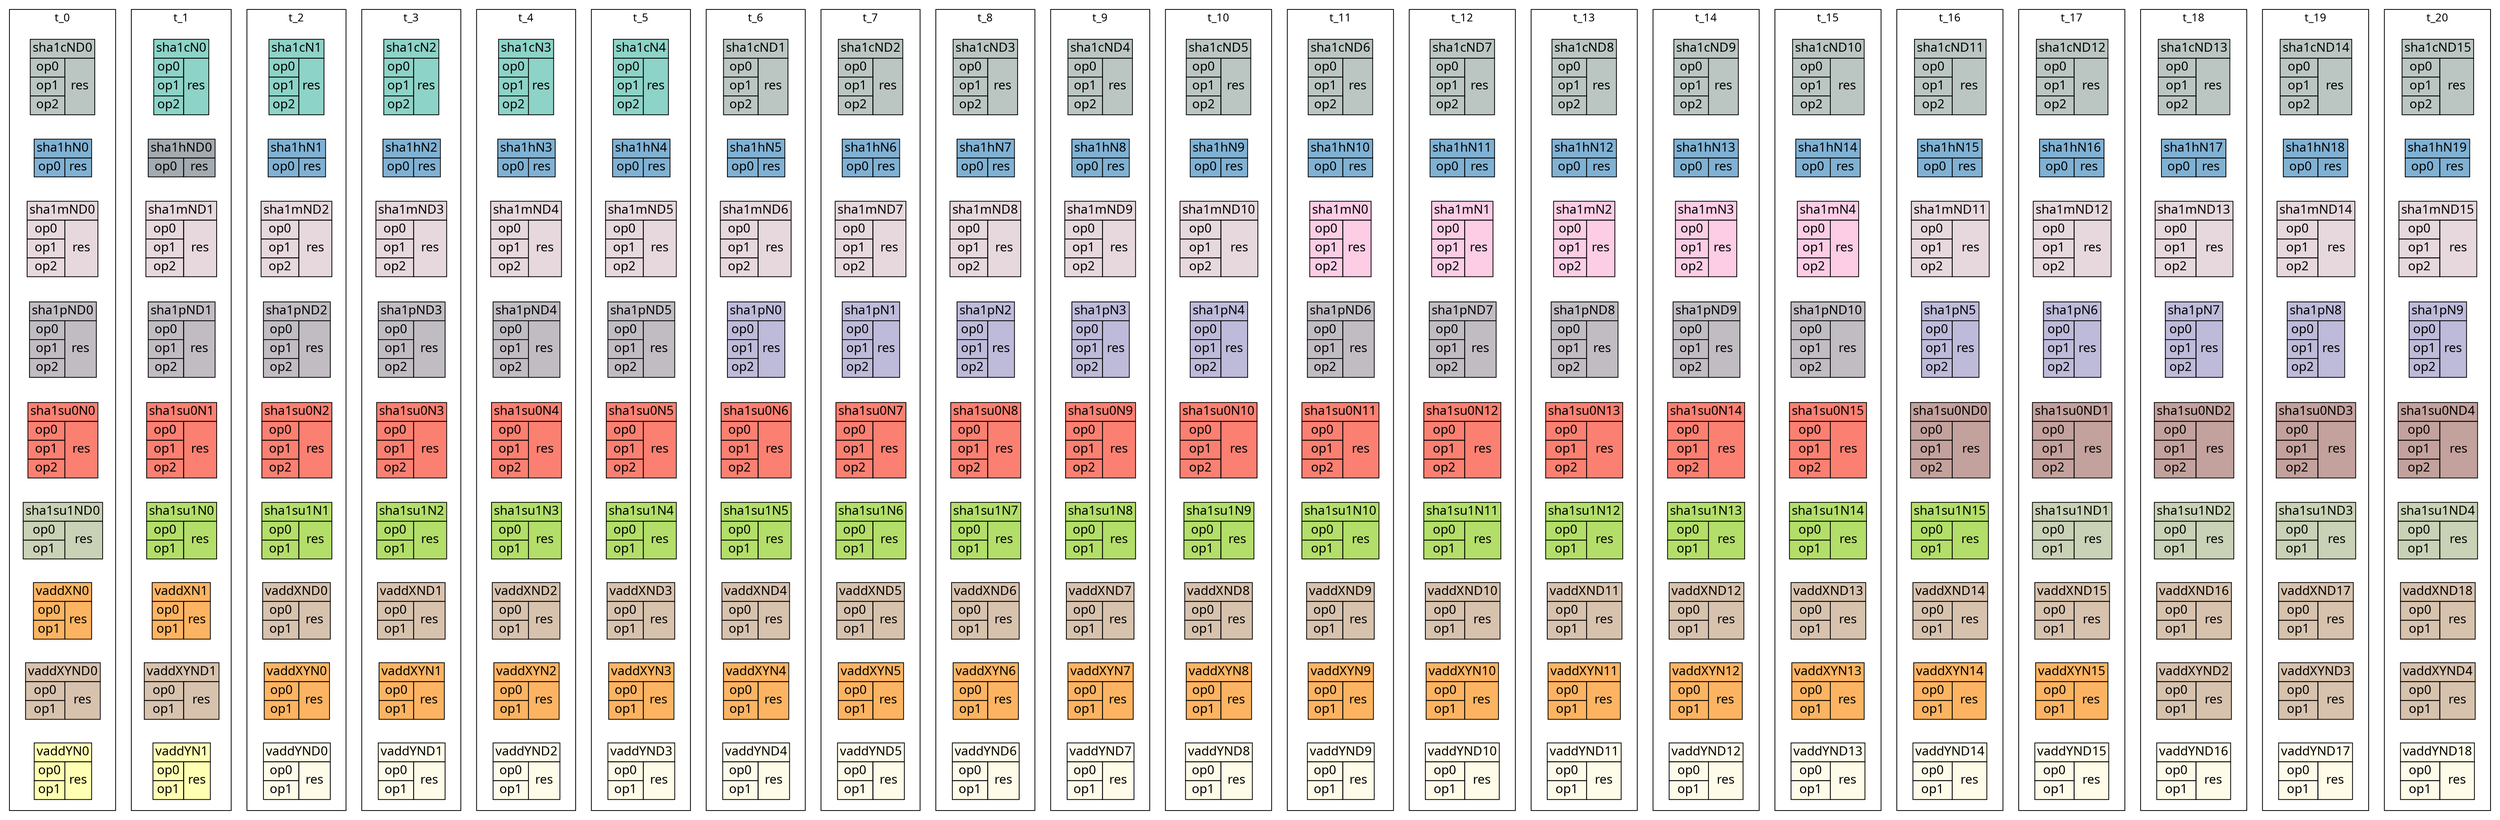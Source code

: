 digraph g {
	graph [bb="0,0,3173.8,1041",
		esep=150,
		mode=hier,
		overlap=false,
		rankdir=LR,
		sep=300
	];
	node [fontname=Menlo,
		fontsize=16,
		label="\N"
	];
	subgraph cluster_t0 {
		graph [bb="8,8,143.5,1033",
			fontname=Menlo,
			label=t_0,
			lheight=0.24,
			lp="75.75,1020.4",
			lwidth=0.34,
			rank=same
		];
		sha1cT0	[height=1.5278,
			label=<<table border="0" cellborder="1" cellspacing="0" bgcolor="#bbc6c2"><tr><td colspan="2">sha1cND0</td></tr><tr><td port="op0">op0</td><td rowspan="3" port="res">res</td></tr><tr><td port="op1">op1</td></tr><tr><td port="op2">op2</td></tr></table>>,
			pos="75.75,71",
			shape=none,
			width=1.3889];
		sha1hT0	[height=0.81944,
			label=<<table border="0" cellborder="1" cellspacing="0" bgcolor="#80b1d3"><tr><td colspan="2">sha1hN0</td></tr><tr><td port="op0">op0</td><td rowspan="1" port="res">res</td></tr></table>>,
			pos="75.75,174",
			shape=none,
			width=1.2535];
		sha1hT0 -> sha1cT0	[constraint=false,
			pos="e,75.75,125.72 75.75,144.58 75.75,142.12 75.75,139.67 75.75,137.21",
			style=invis,
			weight=100000];
		sha1mT0	[height=1.5278,
			label=<<table border="0" cellborder="1" cellspacing="0" bgcolor="#e6d8dd"><tr><td colspan="2">sha1mND0</td></tr><tr><td port="op0">op0</td><td rowspan="3" port="res">res</td></tr><tr><td port="op1">op1</td></tr><tr><td port="op2">op2</td></tr></table>>,
			pos="75.75,277",
			shape=none,
			width=1.3889];
		sha1mT0 -> sha1hT0	[constraint=false,
			pos="e,75.75,203.37 75.75,222.07 75.75,219.63 75.75,217.2 75.75,214.76",
			style=invis,
			weight=100000];
		sha1pT0	[height=1.5278,
			label=<<table border="0" cellborder="1" cellspacing="0" bgcolor="#c0bcc2"><tr><td colspan="2">sha1pND0</td></tr><tr><td port="op0">op0</td><td rowspan="3" port="res">res</td></tr><tr><td port="op1">op1</td></tr><tr><td port="op2">op2</td></tr></table>>,
			pos="75.75,405",
			shape=none,
			width=1.3889];
		sha1pT0 -> sha1mT0	[constraint=false,
			pos="e,75.75,331.5 75.75,350.16 75.75,347.73 75.75,345.3 75.75,342.87",
			style=invis,
			weight=100000];
		sha1su0T0	[height=1.5278,
			label=<<table border="0" cellborder="1" cellspacing="0" bgcolor="#fb8072"><tr><td colspan="2">sha1su0N0</td></tr><tr><td port="op0">op0</td><td rowspan="3" port="res">res</td></tr><tr><td port="op1">op1</td></tr><tr><td port="op2">op2</td></tr></table>>,
			pos="75.75,533",
			shape=none,
			width=1.5243];
		sha1su0T0 -> sha1pT0	[constraint=false,
			pos="e,75.75,459.5 75.75,478.16 75.75,475.73 75.75,473.3 75.75,470.87",
			style=invis,
			weight=100000];
		sha1su1T0	[height=1.1736,
			label=<<table border="0" cellborder="1" cellspacing="0" bgcolor="#c9d1b6"><tr><td colspan="2">sha1su1ND0</td></tr><tr><td port="op0">op0</td><td rowspan="2" port="res">res</td></tr><tr><td port="op1">op1</td></tr></table>>,
			pos="75.75,648",
			shape=none,
			width=1.6597];
		sha1su1T0 -> sha1su0T0	[constraint=false,
			pos="e,75.75,587.8 75.75,606.15 75.75,603.85 75.75,601.56 75.75,599.27",
			style=invis,
			weight=100000];
		vaddXT0	[height=1.1736,
			label=<<table border="0" cellborder="1" cellspacing="0" bgcolor="#fdb462"><tr><td colspan="2">vaddXN0</td></tr><tr><td port="op0">op0</td><td rowspan="2" port="res">res</td></tr><tr><td port="op1">op1</td></tr></table>>,
			pos="75.75,751",
			shape=none,
			width=1.2535];
		vaddXT0 -> sha1su1T0	[constraint=false,
			pos="e,75.75,690.25 75.75,708.76 75.75,706.35 75.75,703.94 75.75,701.53",
			style=invis,
			weight=100000];
		vaddXYT0	[height=1.1736,
			label=<<table border="0" cellborder="1" cellspacing="0" bgcolor="#d7c2ae"><tr><td colspan="2">vaddXYND0</td></tr><tr><td port="op0">op0</td><td rowspan="2" port="res">res</td></tr><tr><td port="op1">op1</td></tr></table>>,
			pos="75.75,854",
			shape=none,
			width=1.5243];
		vaddXYT0 -> vaddXT0	[constraint=false,
			pos="e,75.75,793.25 75.75,811.76 75.75,809.35 75.75,806.94 75.75,804.53",
			style=invis,
			weight=100000];
		vaddYT0	[height=1.1736,
			label=<<table border="0" cellborder="1" cellspacing="0" bgcolor="#ffffb3"><tr><td colspan="2">vaddYN0</td></tr><tr><td port="op0">op0</td><td rowspan="2" port="res">res</td></tr><tr><td port="op1">op1</td></tr></table>>,
			pos="75.75,957",
			shape=none,
			width=1.2535];
		vaddYT0 -> vaddXYT0	[constraint=false,
			pos="e,75.75,896.25 75.75,914.76 75.75,912.35 75.75,909.94 75.75,907.53",
			style=invis,
			weight=100000];
	}
	subgraph cluster_t1 {
		graph [bb="163.5,8,289.25,1033",
			fontname=Menlo,
			label=t_1,
			lheight=0.24,
			lp="226.38,1020.4",
			lwidth=0.34,
			rank=same
		];
		sha1cT1	[height=1.5278,
			label=<<table border="0" cellborder="1" cellspacing="0" bgcolor="#8dd3c7"><tr><td colspan="2">sha1cN0</td></tr><tr><td port="op0">op0</td><td rowspan="3" port="res">res</td></tr><tr><td port="op1">op1</td></tr><tr><td port="op2">op2</td></tr></table>>,
			pos="226.38,71",
			shape=none,
			width=1.2535];
		sha1hT1	[height=0.81944,
			label=<<table border="0" cellborder="1" cellspacing="0" bgcolor="#a3aab0"><tr><td colspan="2">sha1hND0</td></tr><tr><td port="op0">op0</td><td rowspan="1" port="res">res</td></tr></table>>,
			pos="226.38,174",
			shape=none,
			width=1.3889];
		sha1hT1 -> sha1cT1	[constraint=false,
			pos="e,226.38,125.72 226.38,144.58 226.38,142.12 226.38,139.67 226.38,137.21",
			style=invis,
			weight=100000];
		sha1mT1	[height=1.5278,
			label=<<table border="0" cellborder="1" cellspacing="0" bgcolor="#e6d8dd"><tr><td colspan="2">sha1mND1</td></tr><tr><td port="op0">op0</td><td rowspan="3" port="res">res</td></tr><tr><td port="op1">op1</td></tr><tr><td port="op2">op2</td></tr></table>>,
			pos="226.38,277",
			shape=none,
			width=1.3889];
		sha1mT1 -> sha1hT1	[constraint=false,
			pos="e,226.38,203.37 226.38,222.07 226.38,219.63 226.38,217.2 226.38,214.76",
			style=invis,
			weight=100000];
		sha1pT1	[height=1.5278,
			label=<<table border="0" cellborder="1" cellspacing="0" bgcolor="#c0bcc2"><tr><td colspan="2">sha1pND1</td></tr><tr><td port="op0">op0</td><td rowspan="3" port="res">res</td></tr><tr><td port="op1">op1</td></tr><tr><td port="op2">op2</td></tr></table>>,
			pos="226.38,405",
			shape=none,
			width=1.3889];
		sha1pT1 -> sha1mT1	[constraint=false,
			pos="e,226.38,331.5 226.38,350.16 226.38,347.73 226.38,345.3 226.38,342.87",
			style=invis,
			weight=100000];
		sha1su0T1	[height=1.5278,
			label=<<table border="0" cellborder="1" cellspacing="0" bgcolor="#fb8072"><tr><td colspan="2">sha1su0N1</td></tr><tr><td port="op0">op0</td><td rowspan="3" port="res">res</td></tr><tr><td port="op1">op1</td></tr><tr><td port="op2">op2</td></tr></table>>,
			pos="226.38,533",
			shape=none,
			width=1.5243];
		sha1su0T1 -> sha1pT1	[constraint=false,
			pos="e,226.38,459.5 226.38,478.16 226.38,475.73 226.38,473.3 226.38,470.87",
			style=invis,
			weight=100000];
		sha1su1T1	[height=1.1736,
			label=<<table border="0" cellborder="1" cellspacing="0" bgcolor="#b3de69"><tr><td colspan="2">sha1su1N0</td></tr><tr><td port="op0">op0</td><td rowspan="2" port="res">res</td></tr><tr><td port="op1">op1</td></tr></table>>,
			pos="226.38,648",
			shape=none,
			width=1.5243];
		sha1su1T1 -> sha1su0T1	[constraint=false,
			pos="e,226.38,587.8 226.38,606.15 226.38,603.85 226.38,601.56 226.38,599.27",
			style=invis,
			weight=100000];
		vaddXT1	[height=1.1736,
			label=<<table border="0" cellborder="1" cellspacing="0" bgcolor="#fdb462"><tr><td colspan="2">vaddXN1</td></tr><tr><td port="op0">op0</td><td rowspan="2" port="res">res</td></tr><tr><td port="op1">op1</td></tr></table>>,
			pos="226.38,751",
			shape=none,
			width=1.2535];
		vaddXT1 -> sha1su1T1	[constraint=false,
			pos="e,226.38,690.25 226.38,708.76 226.38,706.35 226.38,703.94 226.38,701.53",
			style=invis,
			weight=100000];
		vaddXYT1	[height=1.1736,
			label=<<table border="0" cellborder="1" cellspacing="0" bgcolor="#d7c2ae"><tr><td colspan="2">vaddXYND1</td></tr><tr><td port="op0">op0</td><td rowspan="2" port="res">res</td></tr><tr><td port="op1">op1</td></tr></table>>,
			pos="226.38,854",
			shape=none,
			width=1.5243];
		vaddXYT1 -> vaddXT1	[constraint=false,
			pos="e,226.38,793.25 226.38,811.76 226.38,809.35 226.38,806.94 226.38,804.53",
			style=invis,
			weight=100000];
		vaddYT1	[height=1.1736,
			label=<<table border="0" cellborder="1" cellspacing="0" bgcolor="#ffffb3"><tr><td colspan="2">vaddYN1</td></tr><tr><td port="op0">op0</td><td rowspan="2" port="res">res</td></tr><tr><td port="op1">op1</td></tr></table>>,
			pos="226.38,957",
			shape=none,
			width=1.2535];
		vaddYT1 -> vaddXYT1	[constraint=false,
			pos="e,226.38,896.25 226.38,914.76 226.38,912.35 226.38,909.94 226.38,907.53",
			style=invis,
			weight=100000];
	}
	subgraph cluster_t2 {
		graph [bb="309.25,8,435,1033",
			fontname=Menlo,
			label=t_2,
			lheight=0.24,
			lp="372.12,1020.4",
			lwidth=0.34,
			rank=same
		];
		sha1cT2	[height=1.5278,
			label=<<table border="0" cellborder="1" cellspacing="0" bgcolor="#8dd3c7"><tr><td colspan="2">sha1cN1</td></tr><tr><td port="op0">op0</td><td rowspan="3" port="res">res</td></tr><tr><td port="op1">op1</td></tr><tr><td port="op2">op2</td></tr></table>>,
			pos="372.12,71",
			shape=none,
			width=1.2535];
		sha1hT2	[height=0.81944,
			label=<<table border="0" cellborder="1" cellspacing="0" bgcolor="#80b1d3"><tr><td colspan="2">sha1hN1</td></tr><tr><td port="op0">op0</td><td rowspan="1" port="res">res</td></tr></table>>,
			pos="372.12,174",
			shape=none,
			width=1.2535];
		sha1hT2 -> sha1cT2	[constraint=false,
			pos="e,372.12,125.72 372.12,144.58 372.12,142.12 372.12,139.67 372.12,137.21",
			style=invis,
			weight=100000];
		sha1mT2	[height=1.5278,
			label=<<table border="0" cellborder="1" cellspacing="0" bgcolor="#e6d8dd"><tr><td colspan="2">sha1mND2</td></tr><tr><td port="op0">op0</td><td rowspan="3" port="res">res</td></tr><tr><td port="op1">op1</td></tr><tr><td port="op2">op2</td></tr></table>>,
			pos="372.12,277",
			shape=none,
			width=1.3889];
		sha1mT2 -> sha1hT2	[constraint=false,
			pos="e,372.12,203.37 372.12,222.07 372.12,219.63 372.12,217.2 372.12,214.76",
			style=invis,
			weight=100000];
		sha1pT2	[height=1.5278,
			label=<<table border="0" cellborder="1" cellspacing="0" bgcolor="#c0bcc2"><tr><td colspan="2">sha1pND2</td></tr><tr><td port="op0">op0</td><td rowspan="3" port="res">res</td></tr><tr><td port="op1">op1</td></tr><tr><td port="op2">op2</td></tr></table>>,
			pos="372.12,405",
			shape=none,
			width=1.3889];
		sha1pT2 -> sha1mT2	[constraint=false,
			pos="e,372.12,331.5 372.12,350.16 372.12,347.73 372.12,345.3 372.12,342.87",
			style=invis,
			weight=100000];
		sha1su0T2	[height=1.5278,
			label=<<table border="0" cellborder="1" cellspacing="0" bgcolor="#fb8072"><tr><td colspan="2">sha1su0N2</td></tr><tr><td port="op0">op0</td><td rowspan="3" port="res">res</td></tr><tr><td port="op1">op1</td></tr><tr><td port="op2">op2</td></tr></table>>,
			pos="372.12,533",
			shape=none,
			width=1.5243];
		sha1su0T2 -> sha1pT2	[constraint=false,
			pos="e,372.12,459.5 372.12,478.16 372.12,475.73 372.12,473.3 372.12,470.87",
			style=invis,
			weight=100000];
		sha1su1T2	[height=1.1736,
			label=<<table border="0" cellborder="1" cellspacing="0" bgcolor="#b3de69"><tr><td colspan="2">sha1su1N1</td></tr><tr><td port="op0">op0</td><td rowspan="2" port="res">res</td></tr><tr><td port="op1">op1</td></tr></table>>,
			pos="372.12,648",
			shape=none,
			width=1.5243];
		sha1su1T2 -> sha1su0T2	[constraint=false,
			pos="e,372.12,587.8 372.12,606.15 372.12,603.85 372.12,601.56 372.12,599.27",
			style=invis,
			weight=100000];
		vaddXT2	[height=1.1736,
			label=<<table border="0" cellborder="1" cellspacing="0" bgcolor="#d7c2ae"><tr><td colspan="2">vaddXND0</td></tr><tr><td port="op0">op0</td><td rowspan="2" port="res">res</td></tr><tr><td port="op1">op1</td></tr></table>>,
			pos="372.12,751",
			shape=none,
			width=1.3889];
		vaddXT2 -> sha1su1T2	[constraint=false,
			pos="e,372.12,690.25 372.12,708.76 372.12,706.35 372.12,703.94 372.12,701.53",
			style=invis,
			weight=100000];
		vaddXYT2	[height=1.1736,
			label=<<table border="0" cellborder="1" cellspacing="0" bgcolor="#fdb462"><tr><td colspan="2">vaddXYN0</td></tr><tr><td port="op0">op0</td><td rowspan="2" port="res">res</td></tr><tr><td port="op1">op1</td></tr></table>>,
			pos="372.12,854",
			shape=none,
			width=1.3889];
		vaddXYT2 -> vaddXT2	[constraint=false,
			pos="e,372.12,793.25 372.12,811.76 372.12,809.35 372.12,806.94 372.12,804.53",
			style=invis,
			weight=100000];
		vaddYT2	[height=1.1736,
			label=<<table border="0" cellborder="1" cellspacing="0" bgcolor="#fefbe9"><tr><td colspan="2">vaddYND0</td></tr><tr><td port="op0">op0</td><td rowspan="2" port="res">res</td></tr><tr><td port="op1">op1</td></tr></table>>,
			pos="372.12,957",
			shape=none,
			width=1.3889];
		vaddYT2 -> vaddXYT2	[constraint=false,
			pos="e,372.12,896.25 372.12,914.76 372.12,912.35 372.12,909.94 372.12,907.53",
			style=invis,
			weight=100000];
	}
	subgraph cluster_t3 {
		graph [bb="455,8,580.75,1033",
			fontname=Menlo,
			label=t_3,
			lheight=0.24,
			lp="517.88,1020.4",
			lwidth=0.34,
			rank=same
		];
		sha1cT3	[height=1.5278,
			label=<<table border="0" cellborder="1" cellspacing="0" bgcolor="#8dd3c7"><tr><td colspan="2">sha1cN2</td></tr><tr><td port="op0">op0</td><td rowspan="3" port="res">res</td></tr><tr><td port="op1">op1</td></tr><tr><td port="op2">op2</td></tr></table>>,
			pos="517.88,71",
			shape=none,
			width=1.2535];
		sha1hT3	[height=0.81944,
			label=<<table border="0" cellborder="1" cellspacing="0" bgcolor="#80b1d3"><tr><td colspan="2">sha1hN2</td></tr><tr><td port="op0">op0</td><td rowspan="1" port="res">res</td></tr></table>>,
			pos="517.88,174",
			shape=none,
			width=1.2535];
		sha1hT3 -> sha1cT3	[constraint=false,
			pos="e,517.88,125.72 517.88,144.58 517.88,142.12 517.88,139.67 517.88,137.21",
			style=invis,
			weight=100000];
		sha1mT3	[height=1.5278,
			label=<<table border="0" cellborder="1" cellspacing="0" bgcolor="#e6d8dd"><tr><td colspan="2">sha1mND3</td></tr><tr><td port="op0">op0</td><td rowspan="3" port="res">res</td></tr><tr><td port="op1">op1</td></tr><tr><td port="op2">op2</td></tr></table>>,
			pos="517.88,277",
			shape=none,
			width=1.3889];
		sha1mT3 -> sha1hT3	[constraint=false,
			pos="e,517.88,203.37 517.88,222.07 517.88,219.63 517.88,217.2 517.88,214.76",
			style=invis,
			weight=100000];
		sha1pT3	[height=1.5278,
			label=<<table border="0" cellborder="1" cellspacing="0" bgcolor="#c0bcc2"><tr><td colspan="2">sha1pND3</td></tr><tr><td port="op0">op0</td><td rowspan="3" port="res">res</td></tr><tr><td port="op1">op1</td></tr><tr><td port="op2">op2</td></tr></table>>,
			pos="517.88,405",
			shape=none,
			width=1.3889];
		sha1pT3 -> sha1mT3	[constraint=false,
			pos="e,517.88,331.5 517.88,350.16 517.88,347.73 517.88,345.3 517.88,342.87",
			style=invis,
			weight=100000];
		sha1su0T3	[height=1.5278,
			label=<<table border="0" cellborder="1" cellspacing="0" bgcolor="#fb8072"><tr><td colspan="2">sha1su0N3</td></tr><tr><td port="op0">op0</td><td rowspan="3" port="res">res</td></tr><tr><td port="op1">op1</td></tr><tr><td port="op2">op2</td></tr></table>>,
			pos="517.88,533",
			shape=none,
			width=1.5243];
		sha1su0T3 -> sha1pT3	[constraint=false,
			pos="e,517.88,459.5 517.88,478.16 517.88,475.73 517.88,473.3 517.88,470.87",
			style=invis,
			weight=100000];
		sha1su1T3	[height=1.1736,
			label=<<table border="0" cellborder="1" cellspacing="0" bgcolor="#b3de69"><tr><td colspan="2">sha1su1N2</td></tr><tr><td port="op0">op0</td><td rowspan="2" port="res">res</td></tr><tr><td port="op1">op1</td></tr></table>>,
			pos="517.88,648",
			shape=none,
			width=1.5243];
		sha1su1T3 -> sha1su0T3	[constraint=false,
			pos="e,517.88,587.8 517.88,606.15 517.88,603.85 517.88,601.56 517.88,599.27",
			style=invis,
			weight=100000];
		vaddXT3	[height=1.1736,
			label=<<table border="0" cellborder="1" cellspacing="0" bgcolor="#d7c2ae"><tr><td colspan="2">vaddXND1</td></tr><tr><td port="op0">op0</td><td rowspan="2" port="res">res</td></tr><tr><td port="op1">op1</td></tr></table>>,
			pos="517.88,751",
			shape=none,
			width=1.3889];
		vaddXT3 -> sha1su1T3	[constraint=false,
			pos="e,517.88,690.25 517.88,708.76 517.88,706.35 517.88,703.94 517.88,701.53",
			style=invis,
			weight=100000];
		vaddXYT3	[height=1.1736,
			label=<<table border="0" cellborder="1" cellspacing="0" bgcolor="#fdb462"><tr><td colspan="2">vaddXYN1</td></tr><tr><td port="op0">op0</td><td rowspan="2" port="res">res</td></tr><tr><td port="op1">op1</td></tr></table>>,
			pos="517.88,854",
			shape=none,
			width=1.3889];
		vaddXYT3 -> vaddXT3	[constraint=false,
			pos="e,517.88,793.25 517.88,811.76 517.88,809.35 517.88,806.94 517.88,804.53",
			style=invis,
			weight=100000];
		vaddYT3	[height=1.1736,
			label=<<table border="0" cellborder="1" cellspacing="0" bgcolor="#fefbe9"><tr><td colspan="2">vaddYND1</td></tr><tr><td port="op0">op0</td><td rowspan="2" port="res">res</td></tr><tr><td port="op1">op1</td></tr></table>>,
			pos="517.88,957",
			shape=none,
			width=1.3889];
		vaddYT3 -> vaddXYT3	[constraint=false,
			pos="e,517.88,896.25 517.88,914.76 517.88,912.35 517.88,909.94 517.88,907.53",
			style=invis,
			weight=100000];
	}
	subgraph cluster_t4 {
		graph [bb="600.75,8,726.5,1033",
			fontname=Menlo,
			label=t_4,
			lheight=0.24,
			lp="663.62,1020.4",
			lwidth=0.34,
			rank=same
		];
		sha1cT4	[height=1.5278,
			label=<<table border="0" cellborder="1" cellspacing="0" bgcolor="#8dd3c7"><tr><td colspan="2">sha1cN3</td></tr><tr><td port="op0">op0</td><td rowspan="3" port="res">res</td></tr><tr><td port="op1">op1</td></tr><tr><td port="op2">op2</td></tr></table>>,
			pos="663.62,71",
			shape=none,
			width=1.2535];
		sha1hT4	[height=0.81944,
			label=<<table border="0" cellborder="1" cellspacing="0" bgcolor="#80b1d3"><tr><td colspan="2">sha1hN3</td></tr><tr><td port="op0">op0</td><td rowspan="1" port="res">res</td></tr></table>>,
			pos="663.62,174",
			shape=none,
			width=1.2535];
		sha1hT4 -> sha1cT4	[constraint=false,
			pos="e,663.62,125.72 663.62,144.58 663.62,142.12 663.62,139.67 663.62,137.21",
			style=invis,
			weight=100000];
		sha1mT4	[height=1.5278,
			label=<<table border="0" cellborder="1" cellspacing="0" bgcolor="#e6d8dd"><tr><td colspan="2">sha1mND4</td></tr><tr><td port="op0">op0</td><td rowspan="3" port="res">res</td></tr><tr><td port="op1">op1</td></tr><tr><td port="op2">op2</td></tr></table>>,
			pos="663.62,277",
			shape=none,
			width=1.3889];
		sha1mT4 -> sha1hT4	[constraint=false,
			pos="e,663.62,203.37 663.62,222.07 663.62,219.63 663.62,217.2 663.62,214.76",
			style=invis,
			weight=100000];
		sha1pT4	[height=1.5278,
			label=<<table border="0" cellborder="1" cellspacing="0" bgcolor="#c0bcc2"><tr><td colspan="2">sha1pND4</td></tr><tr><td port="op0">op0</td><td rowspan="3" port="res">res</td></tr><tr><td port="op1">op1</td></tr><tr><td port="op2">op2</td></tr></table>>,
			pos="663.62,405",
			shape=none,
			width=1.3889];
		sha1pT4 -> sha1mT4	[constraint=false,
			pos="e,663.62,331.5 663.62,350.16 663.62,347.73 663.62,345.3 663.62,342.87",
			style=invis,
			weight=100000];
		sha1su0T4	[height=1.5278,
			label=<<table border="0" cellborder="1" cellspacing="0" bgcolor="#fb8072"><tr><td colspan="2">sha1su0N4</td></tr><tr><td port="op0">op0</td><td rowspan="3" port="res">res</td></tr><tr><td port="op1">op1</td></tr><tr><td port="op2">op2</td></tr></table>>,
			pos="663.62,533",
			shape=none,
			width=1.5243];
		sha1su0T4 -> sha1pT4	[constraint=false,
			pos="e,663.62,459.5 663.62,478.16 663.62,475.73 663.62,473.3 663.62,470.87",
			style=invis,
			weight=100000];
		sha1su1T4	[height=1.1736,
			label=<<table border="0" cellborder="1" cellspacing="0" bgcolor="#b3de69"><tr><td colspan="2">sha1su1N3</td></tr><tr><td port="op0">op0</td><td rowspan="2" port="res">res</td></tr><tr><td port="op1">op1</td></tr></table>>,
			pos="663.62,648",
			shape=none,
			width=1.5243];
		sha1su1T4 -> sha1su0T4	[constraint=false,
			pos="e,663.62,587.8 663.62,606.15 663.62,603.85 663.62,601.56 663.62,599.27",
			style=invis,
			weight=100000];
		vaddXT4	[height=1.1736,
			label=<<table border="0" cellborder="1" cellspacing="0" bgcolor="#d7c2ae"><tr><td colspan="2">vaddXND2</td></tr><tr><td port="op0">op0</td><td rowspan="2" port="res">res</td></tr><tr><td port="op1">op1</td></tr></table>>,
			pos="663.62,751",
			shape=none,
			width=1.3889];
		vaddXT4 -> sha1su1T4	[constraint=false,
			pos="e,663.62,690.25 663.62,708.76 663.62,706.35 663.62,703.94 663.62,701.53",
			style=invis,
			weight=100000];
		vaddXYT4	[height=1.1736,
			label=<<table border="0" cellborder="1" cellspacing="0" bgcolor="#fdb462"><tr><td colspan="2">vaddXYN2</td></tr><tr><td port="op0">op0</td><td rowspan="2" port="res">res</td></tr><tr><td port="op1">op1</td></tr></table>>,
			pos="663.62,854",
			shape=none,
			width=1.3889];
		vaddXYT4 -> vaddXT4	[constraint=false,
			pos="e,663.62,793.25 663.62,811.76 663.62,809.35 663.62,806.94 663.62,804.53",
			style=invis,
			weight=100000];
		vaddYT4	[height=1.1736,
			label=<<table border="0" cellborder="1" cellspacing="0" bgcolor="#fefbe9"><tr><td colspan="2">vaddYND2</td></tr><tr><td port="op0">op0</td><td rowspan="2" port="res">res</td></tr><tr><td port="op1">op1</td></tr></table>>,
			pos="663.62,957",
			shape=none,
			width=1.3889];
		vaddYT4 -> vaddXYT4	[constraint=false,
			pos="e,663.62,896.25 663.62,914.76 663.62,912.35 663.62,909.94 663.62,907.53",
			style=invis,
			weight=100000];
	}
	subgraph cluster_t5 {
		graph [bb="746.5,8,872.25,1033",
			fontname=Menlo,
			label=t_5,
			lheight=0.24,
			lp="809.38,1020.4",
			lwidth=0.34,
			rank=same
		];
		sha1cT5	[height=1.5278,
			label=<<table border="0" cellborder="1" cellspacing="0" bgcolor="#8dd3c7"><tr><td colspan="2">sha1cN4</td></tr><tr><td port="op0">op0</td><td rowspan="3" port="res">res</td></tr><tr><td port="op1">op1</td></tr><tr><td port="op2">op2</td></tr></table>>,
			pos="809.38,71",
			shape=none,
			width=1.2535];
		sha1hT5	[height=0.81944,
			label=<<table border="0" cellborder="1" cellspacing="0" bgcolor="#80b1d3"><tr><td colspan="2">sha1hN4</td></tr><tr><td port="op0">op0</td><td rowspan="1" port="res">res</td></tr></table>>,
			pos="809.38,174",
			shape=none,
			width=1.2535];
		sha1hT5 -> sha1cT5	[constraint=false,
			pos="e,809.38,125.72 809.38,144.58 809.38,142.12 809.38,139.67 809.38,137.21",
			style=invis,
			weight=100000];
		sha1mT5	[height=1.5278,
			label=<<table border="0" cellborder="1" cellspacing="0" bgcolor="#e6d8dd"><tr><td colspan="2">sha1mND5</td></tr><tr><td port="op0">op0</td><td rowspan="3" port="res">res</td></tr><tr><td port="op1">op1</td></tr><tr><td port="op2">op2</td></tr></table>>,
			pos="809.38,277",
			shape=none,
			width=1.3889];
		sha1mT5 -> sha1hT5	[constraint=false,
			pos="e,809.38,203.37 809.38,222.07 809.38,219.63 809.38,217.2 809.38,214.76",
			style=invis,
			weight=100000];
		sha1pT5	[height=1.5278,
			label=<<table border="0" cellborder="1" cellspacing="0" bgcolor="#c0bcc2"><tr><td colspan="2">sha1pND5</td></tr><tr><td port="op0">op0</td><td rowspan="3" port="res">res</td></tr><tr><td port="op1">op1</td></tr><tr><td port="op2">op2</td></tr></table>>,
			pos="809.38,405",
			shape=none,
			width=1.3889];
		sha1pT5 -> sha1mT5	[constraint=false,
			pos="e,809.38,331.5 809.38,350.16 809.38,347.73 809.38,345.3 809.38,342.87",
			style=invis,
			weight=100000];
		sha1su0T5	[height=1.5278,
			label=<<table border="0" cellborder="1" cellspacing="0" bgcolor="#fb8072"><tr><td colspan="2">sha1su0N5</td></tr><tr><td port="op0">op0</td><td rowspan="3" port="res">res</td></tr><tr><td port="op1">op1</td></tr><tr><td port="op2">op2</td></tr></table>>,
			pos="809.38,533",
			shape=none,
			width=1.5243];
		sha1su0T5 -> sha1pT5	[constraint=false,
			pos="e,809.38,459.5 809.38,478.16 809.38,475.73 809.38,473.3 809.38,470.87",
			style=invis,
			weight=100000];
		sha1su1T5	[height=1.1736,
			label=<<table border="0" cellborder="1" cellspacing="0" bgcolor="#b3de69"><tr><td colspan="2">sha1su1N4</td></tr><tr><td port="op0">op0</td><td rowspan="2" port="res">res</td></tr><tr><td port="op1">op1</td></tr></table>>,
			pos="809.38,648",
			shape=none,
			width=1.5243];
		sha1su1T5 -> sha1su0T5	[constraint=false,
			pos="e,809.38,587.8 809.38,606.15 809.38,603.85 809.38,601.56 809.38,599.27",
			style=invis,
			weight=100000];
		vaddXT5	[height=1.1736,
			label=<<table border="0" cellborder="1" cellspacing="0" bgcolor="#d7c2ae"><tr><td colspan="2">vaddXND3</td></tr><tr><td port="op0">op0</td><td rowspan="2" port="res">res</td></tr><tr><td port="op1">op1</td></tr></table>>,
			pos="809.38,751",
			shape=none,
			width=1.3889];
		vaddXT5 -> sha1su1T5	[constraint=false,
			pos="e,809.38,690.25 809.38,708.76 809.38,706.35 809.38,703.94 809.38,701.53",
			style=invis,
			weight=100000];
		vaddXYT5	[height=1.1736,
			label=<<table border="0" cellborder="1" cellspacing="0" bgcolor="#fdb462"><tr><td colspan="2">vaddXYN3</td></tr><tr><td port="op0">op0</td><td rowspan="2" port="res">res</td></tr><tr><td port="op1">op1</td></tr></table>>,
			pos="809.38,854",
			shape=none,
			width=1.3889];
		vaddXYT5 -> vaddXT5	[constraint=false,
			pos="e,809.38,793.25 809.38,811.76 809.38,809.35 809.38,806.94 809.38,804.53",
			style=invis,
			weight=100000];
		vaddYT5	[height=1.1736,
			label=<<table border="0" cellborder="1" cellspacing="0" bgcolor="#fefbe9"><tr><td colspan="2">vaddYND3</td></tr><tr><td port="op0">op0</td><td rowspan="2" port="res">res</td></tr><tr><td port="op1">op1</td></tr></table>>,
			pos="809.38,957",
			shape=none,
			width=1.3889];
		vaddYT5 -> vaddXYT5	[constraint=false,
			pos="e,809.38,896.25 809.38,914.76 809.38,912.35 809.38,909.94 809.38,907.53",
			style=invis,
			weight=100000];
	}
	subgraph cluster_t6 {
		graph [bb="892.25,8,1018,1033",
			fontname=Menlo,
			label=t_6,
			lheight=0.24,
			lp="955.12,1020.4",
			lwidth=0.34,
			rank=same
		];
		sha1cT6	[height=1.5278,
			label=<<table border="0" cellborder="1" cellspacing="0" bgcolor="#bbc6c2"><tr><td colspan="2">sha1cND1</td></tr><tr><td port="op0">op0</td><td rowspan="3" port="res">res</td></tr><tr><td port="op1">op1</td></tr><tr><td port="op2">op2</td></tr></table>>,
			pos="955.12,71",
			shape=none,
			width=1.3889];
		sha1hT6	[height=0.81944,
			label=<<table border="0" cellborder="1" cellspacing="0" bgcolor="#80b1d3"><tr><td colspan="2">sha1hN5</td></tr><tr><td port="op0">op0</td><td rowspan="1" port="res">res</td></tr></table>>,
			pos="955.12,174",
			shape=none,
			width=1.2535];
		sha1hT6 -> sha1cT6	[constraint=false,
			pos="e,955.12,125.72 955.12,144.58 955.12,142.12 955.12,139.67 955.12,137.21",
			style=invis,
			weight=100000];
		sha1mT6	[height=1.5278,
			label=<<table border="0" cellborder="1" cellspacing="0" bgcolor="#e6d8dd"><tr><td colspan="2">sha1mND6</td></tr><tr><td port="op0">op0</td><td rowspan="3" port="res">res</td></tr><tr><td port="op1">op1</td></tr><tr><td port="op2">op2</td></tr></table>>,
			pos="955.12,277",
			shape=none,
			width=1.3889];
		sha1mT6 -> sha1hT6	[constraint=false,
			pos="e,955.12,203.37 955.12,222.07 955.12,219.63 955.12,217.2 955.12,214.76",
			style=invis,
			weight=100000];
		sha1pT6	[height=1.5278,
			label=<<table border="0" cellborder="1" cellspacing="0" bgcolor="#bebada"><tr><td colspan="2">sha1pN0</td></tr><tr><td port="op0">op0</td><td rowspan="3" port="res">res</td></tr><tr><td port="op1">op1</td></tr><tr><td port="op2">op2</td></tr></table>>,
			pos="955.12,405",
			shape=none,
			width=1.2535];
		sha1pT6 -> sha1mT6	[constraint=false,
			pos="e,955.12,331.5 955.12,350.16 955.12,347.73 955.12,345.3 955.12,342.87",
			style=invis,
			weight=100000];
		sha1su0T6	[height=1.5278,
			label=<<table border="0" cellborder="1" cellspacing="0" bgcolor="#fb8072"><tr><td colspan="2">sha1su0N6</td></tr><tr><td port="op0">op0</td><td rowspan="3" port="res">res</td></tr><tr><td port="op1">op1</td></tr><tr><td port="op2">op2</td></tr></table>>,
			pos="955.12,533",
			shape=none,
			width=1.5243];
		sha1su0T6 -> sha1pT6	[constraint=false,
			pos="e,955.12,459.5 955.12,478.16 955.12,475.73 955.12,473.3 955.12,470.87",
			style=invis,
			weight=100000];
		sha1su1T6	[height=1.1736,
			label=<<table border="0" cellborder="1" cellspacing="0" bgcolor="#b3de69"><tr><td colspan="2">sha1su1N5</td></tr><tr><td port="op0">op0</td><td rowspan="2" port="res">res</td></tr><tr><td port="op1">op1</td></tr></table>>,
			pos="955.12,648",
			shape=none,
			width=1.5243];
		sha1su1T6 -> sha1su0T6	[constraint=false,
			pos="e,955.12,587.8 955.12,606.15 955.12,603.85 955.12,601.56 955.12,599.27",
			style=invis,
			weight=100000];
		vaddXT6	[height=1.1736,
			label=<<table border="0" cellborder="1" cellspacing="0" bgcolor="#d7c2ae"><tr><td colspan="2">vaddXND4</td></tr><tr><td port="op0">op0</td><td rowspan="2" port="res">res</td></tr><tr><td port="op1">op1</td></tr></table>>,
			pos="955.12,751",
			shape=none,
			width=1.3889];
		vaddXT6 -> sha1su1T6	[constraint=false,
			pos="e,955.12,690.25 955.12,708.76 955.12,706.35 955.12,703.94 955.12,701.53",
			style=invis,
			weight=100000];
		vaddXYT6	[height=1.1736,
			label=<<table border="0" cellborder="1" cellspacing="0" bgcolor="#fdb462"><tr><td colspan="2">vaddXYN4</td></tr><tr><td port="op0">op0</td><td rowspan="2" port="res">res</td></tr><tr><td port="op1">op1</td></tr></table>>,
			pos="955.12,854",
			shape=none,
			width=1.3889];
		vaddXYT6 -> vaddXT6	[constraint=false,
			pos="e,955.12,793.25 955.12,811.76 955.12,809.35 955.12,806.94 955.12,804.53",
			style=invis,
			weight=100000];
		vaddYT6	[height=1.1736,
			label=<<table border="0" cellborder="1" cellspacing="0" bgcolor="#fefbe9"><tr><td colspan="2">vaddYND4</td></tr><tr><td port="op0">op0</td><td rowspan="2" port="res">res</td></tr><tr><td port="op1">op1</td></tr></table>>,
			pos="955.12,957",
			shape=none,
			width=1.3889];
		vaddYT6 -> vaddXYT6	[constraint=false,
			pos="e,955.12,896.25 955.12,914.76 955.12,912.35 955.12,909.94 955.12,907.53",
			style=invis,
			weight=100000];
	}
	subgraph cluster_t7 {
		graph [bb="1038,8,1163.8,1033",
			fontname=Menlo,
			label=t_7,
			lheight=0.24,
			lp="1100.9,1020.4",
			lwidth=0.34,
			rank=same
		];
		sha1cT7	[height=1.5278,
			label=<<table border="0" cellborder="1" cellspacing="0" bgcolor="#bbc6c2"><tr><td colspan="2">sha1cND2</td></tr><tr><td port="op0">op0</td><td rowspan="3" port="res">res</td></tr><tr><td port="op1">op1</td></tr><tr><td port="op2">op2</td></tr></table>>,
			pos="1100.9,71",
			shape=none,
			width=1.3889];
		sha1hT7	[height=0.81944,
			label=<<table border="0" cellborder="1" cellspacing="0" bgcolor="#80b1d3"><tr><td colspan="2">sha1hN6</td></tr><tr><td port="op0">op0</td><td rowspan="1" port="res">res</td></tr></table>>,
			pos="1100.9,174",
			shape=none,
			width=1.2535];
		sha1hT7 -> sha1cT7	[constraint=false,
			pos="e,1100.9,125.72 1100.9,144.58 1100.9,142.12 1100.9,139.67 1100.9,137.21",
			style=invis,
			weight=100000];
		sha1mT7	[height=1.5278,
			label=<<table border="0" cellborder="1" cellspacing="0" bgcolor="#e6d8dd"><tr><td colspan="2">sha1mND7</td></tr><tr><td port="op0">op0</td><td rowspan="3" port="res">res</td></tr><tr><td port="op1">op1</td></tr><tr><td port="op2">op2</td></tr></table>>,
			pos="1100.9,277",
			shape=none,
			width=1.3889];
		sha1mT7 -> sha1hT7	[constraint=false,
			pos="e,1100.9,203.37 1100.9,222.07 1100.9,219.63 1100.9,217.2 1100.9,214.76",
			style=invis,
			weight=100000];
		sha1pT7	[height=1.5278,
			label=<<table border="0" cellborder="1" cellspacing="0" bgcolor="#bebada"><tr><td colspan="2">sha1pN1</td></tr><tr><td port="op0">op0</td><td rowspan="3" port="res">res</td></tr><tr><td port="op1">op1</td></tr><tr><td port="op2">op2</td></tr></table>>,
			pos="1100.9,405",
			shape=none,
			width=1.2535];
		sha1pT7 -> sha1mT7	[constraint=false,
			pos="e,1100.9,331.5 1100.9,350.16 1100.9,347.73 1100.9,345.3 1100.9,342.87",
			style=invis,
			weight=100000];
		sha1su0T7	[height=1.5278,
			label=<<table border="0" cellborder="1" cellspacing="0" bgcolor="#fb8072"><tr><td colspan="2">sha1su0N7</td></tr><tr><td port="op0">op0</td><td rowspan="3" port="res">res</td></tr><tr><td port="op1">op1</td></tr><tr><td port="op2">op2</td></tr></table>>,
			pos="1100.9,533",
			shape=none,
			width=1.5243];
		sha1su0T7 -> sha1pT7	[constraint=false,
			pos="e,1100.9,459.5 1100.9,478.16 1100.9,475.73 1100.9,473.3 1100.9,470.87",
			style=invis,
			weight=100000];
		sha1su1T7	[height=1.1736,
			label=<<table border="0" cellborder="1" cellspacing="0" bgcolor="#b3de69"><tr><td colspan="2">sha1su1N6</td></tr><tr><td port="op0">op0</td><td rowspan="2" port="res">res</td></tr><tr><td port="op1">op1</td></tr></table>>,
			pos="1100.9,648",
			shape=none,
			width=1.5243];
		sha1su1T7 -> sha1su0T7	[constraint=false,
			pos="e,1100.9,587.8 1100.9,606.15 1100.9,603.85 1100.9,601.56 1100.9,599.27",
			style=invis,
			weight=100000];
		vaddXT7	[height=1.1736,
			label=<<table border="0" cellborder="1" cellspacing="0" bgcolor="#d7c2ae"><tr><td colspan="2">vaddXND5</td></tr><tr><td port="op0">op0</td><td rowspan="2" port="res">res</td></tr><tr><td port="op1">op1</td></tr></table>>,
			pos="1100.9,751",
			shape=none,
			width=1.3889];
		vaddXT7 -> sha1su1T7	[constraint=false,
			pos="e,1100.9,690.25 1100.9,708.76 1100.9,706.35 1100.9,703.94 1100.9,701.53",
			style=invis,
			weight=100000];
		vaddXYT7	[height=1.1736,
			label=<<table border="0" cellborder="1" cellspacing="0" bgcolor="#fdb462"><tr><td colspan="2">vaddXYN5</td></tr><tr><td port="op0">op0</td><td rowspan="2" port="res">res</td></tr><tr><td port="op1">op1</td></tr></table>>,
			pos="1100.9,854",
			shape=none,
			width=1.3889];
		vaddXYT7 -> vaddXT7	[constraint=false,
			pos="e,1100.9,793.25 1100.9,811.76 1100.9,809.35 1100.9,806.94 1100.9,804.53",
			style=invis,
			weight=100000];
		vaddYT7	[height=1.1736,
			label=<<table border="0" cellborder="1" cellspacing="0" bgcolor="#fefbe9"><tr><td colspan="2">vaddYND5</td></tr><tr><td port="op0">op0</td><td rowspan="2" port="res">res</td></tr><tr><td port="op1">op1</td></tr></table>>,
			pos="1100.9,957",
			shape=none,
			width=1.3889];
		vaddYT7 -> vaddXYT7	[constraint=false,
			pos="e,1100.9,896.25 1100.9,914.76 1100.9,912.35 1100.9,909.94 1100.9,907.53",
			style=invis,
			weight=100000];
	}
	subgraph cluster_t8 {
		graph [bb="1183.8,8,1309.5,1033",
			fontname=Menlo,
			label=t_8,
			lheight=0.24,
			lp="1246.6,1020.4",
			lwidth=0.34,
			rank=same
		];
		sha1cT8	[height=1.5278,
			label=<<table border="0" cellborder="1" cellspacing="0" bgcolor="#bbc6c2"><tr><td colspan="2">sha1cND3</td></tr><tr><td port="op0">op0</td><td rowspan="3" port="res">res</td></tr><tr><td port="op1">op1</td></tr><tr><td port="op2">op2</td></tr></table>>,
			pos="1246.6,71",
			shape=none,
			width=1.3889];
		sha1hT8	[height=0.81944,
			label=<<table border="0" cellborder="1" cellspacing="0" bgcolor="#80b1d3"><tr><td colspan="2">sha1hN7</td></tr><tr><td port="op0">op0</td><td rowspan="1" port="res">res</td></tr></table>>,
			pos="1246.6,174",
			shape=none,
			width=1.2535];
		sha1hT8 -> sha1cT8	[constraint=false,
			pos="e,1246.6,125.72 1246.6,144.58 1246.6,142.12 1246.6,139.67 1246.6,137.21",
			style=invis,
			weight=100000];
		sha1mT8	[height=1.5278,
			label=<<table border="0" cellborder="1" cellspacing="0" bgcolor="#e6d8dd"><tr><td colspan="2">sha1mND8</td></tr><tr><td port="op0">op0</td><td rowspan="3" port="res">res</td></tr><tr><td port="op1">op1</td></tr><tr><td port="op2">op2</td></tr></table>>,
			pos="1246.6,277",
			shape=none,
			width=1.3889];
		sha1mT8 -> sha1hT8	[constraint=false,
			pos="e,1246.6,203.37 1246.6,222.07 1246.6,219.63 1246.6,217.2 1246.6,214.76",
			style=invis,
			weight=100000];
		sha1pT8	[height=1.5278,
			label=<<table border="0" cellborder="1" cellspacing="0" bgcolor="#bebada"><tr><td colspan="2">sha1pN2</td></tr><tr><td port="op0">op0</td><td rowspan="3" port="res">res</td></tr><tr><td port="op1">op1</td></tr><tr><td port="op2">op2</td></tr></table>>,
			pos="1246.6,405",
			shape=none,
			width=1.2535];
		sha1pT8 -> sha1mT8	[constraint=false,
			pos="e,1246.6,331.5 1246.6,350.16 1246.6,347.73 1246.6,345.3 1246.6,342.87",
			style=invis,
			weight=100000];
		sha1su0T8	[height=1.5278,
			label=<<table border="0" cellborder="1" cellspacing="0" bgcolor="#fb8072"><tr><td colspan="2">sha1su0N8</td></tr><tr><td port="op0">op0</td><td rowspan="3" port="res">res</td></tr><tr><td port="op1">op1</td></tr><tr><td port="op2">op2</td></tr></table>>,
			pos="1246.6,533",
			shape=none,
			width=1.5243];
		sha1su0T8 -> sha1pT8	[constraint=false,
			pos="e,1246.6,459.5 1246.6,478.16 1246.6,475.73 1246.6,473.3 1246.6,470.87",
			style=invis,
			weight=100000];
		sha1su1T8	[height=1.1736,
			label=<<table border="0" cellborder="1" cellspacing="0" bgcolor="#b3de69"><tr><td colspan="2">sha1su1N7</td></tr><tr><td port="op0">op0</td><td rowspan="2" port="res">res</td></tr><tr><td port="op1">op1</td></tr></table>>,
			pos="1246.6,648",
			shape=none,
			width=1.5243];
		sha1su1T8 -> sha1su0T8	[constraint=false,
			pos="e,1246.6,587.8 1246.6,606.15 1246.6,603.85 1246.6,601.56 1246.6,599.27",
			style=invis,
			weight=100000];
		vaddXT8	[height=1.1736,
			label=<<table border="0" cellborder="1" cellspacing="0" bgcolor="#d7c2ae"><tr><td colspan="2">vaddXND6</td></tr><tr><td port="op0">op0</td><td rowspan="2" port="res">res</td></tr><tr><td port="op1">op1</td></tr></table>>,
			pos="1246.6,751",
			shape=none,
			width=1.3889];
		vaddXT8 -> sha1su1T8	[constraint=false,
			pos="e,1246.6,690.25 1246.6,708.76 1246.6,706.35 1246.6,703.94 1246.6,701.53",
			style=invis,
			weight=100000];
		vaddXYT8	[height=1.1736,
			label=<<table border="0" cellborder="1" cellspacing="0" bgcolor="#fdb462"><tr><td colspan="2">vaddXYN6</td></tr><tr><td port="op0">op0</td><td rowspan="2" port="res">res</td></tr><tr><td port="op1">op1</td></tr></table>>,
			pos="1246.6,854",
			shape=none,
			width=1.3889];
		vaddXYT8 -> vaddXT8	[constraint=false,
			pos="e,1246.6,793.25 1246.6,811.76 1246.6,809.35 1246.6,806.94 1246.6,804.53",
			style=invis,
			weight=100000];
		vaddYT8	[height=1.1736,
			label=<<table border="0" cellborder="1" cellspacing="0" bgcolor="#fefbe9"><tr><td colspan="2">vaddYND6</td></tr><tr><td port="op0">op0</td><td rowspan="2" port="res">res</td></tr><tr><td port="op1">op1</td></tr></table>>,
			pos="1246.6,957",
			shape=none,
			width=1.3889];
		vaddYT8 -> vaddXYT8	[constraint=false,
			pos="e,1246.6,896.25 1246.6,914.76 1246.6,912.35 1246.6,909.94 1246.6,907.53",
			style=invis,
			weight=100000];
	}
	subgraph cluster_t9 {
		graph [bb="1329.5,8,1455.2,1033",
			fontname=Menlo,
			label=t_9,
			lheight=0.24,
			lp="1392.4,1020.4",
			lwidth=0.34,
			rank=same
		];
		sha1cT9	[height=1.5278,
			label=<<table border="0" cellborder="1" cellspacing="0" bgcolor="#bbc6c2"><tr><td colspan="2">sha1cND4</td></tr><tr><td port="op0">op0</td><td rowspan="3" port="res">res</td></tr><tr><td port="op1">op1</td></tr><tr><td port="op2">op2</td></tr></table>>,
			pos="1392.4,71",
			shape=none,
			width=1.3889];
		sha1hT9	[height=0.81944,
			label=<<table border="0" cellborder="1" cellspacing="0" bgcolor="#80b1d3"><tr><td colspan="2">sha1hN8</td></tr><tr><td port="op0">op0</td><td rowspan="1" port="res">res</td></tr></table>>,
			pos="1392.4,174",
			shape=none,
			width=1.2535];
		sha1hT9 -> sha1cT9	[constraint=false,
			pos="e,1392.4,125.72 1392.4,144.58 1392.4,142.12 1392.4,139.67 1392.4,137.21",
			style=invis,
			weight=100000];
		sha1mT9	[height=1.5278,
			label=<<table border="0" cellborder="1" cellspacing="0" bgcolor="#e6d8dd"><tr><td colspan="2">sha1mND9</td></tr><tr><td port="op0">op0</td><td rowspan="3" port="res">res</td></tr><tr><td port="op1">op1</td></tr><tr><td port="op2">op2</td></tr></table>>,
			pos="1392.4,277",
			shape=none,
			width=1.3889];
		sha1mT9 -> sha1hT9	[constraint=false,
			pos="e,1392.4,203.37 1392.4,222.07 1392.4,219.63 1392.4,217.2 1392.4,214.76",
			style=invis,
			weight=100000];
		sha1pT9	[height=1.5278,
			label=<<table border="0" cellborder="1" cellspacing="0" bgcolor="#bebada"><tr><td colspan="2">sha1pN3</td></tr><tr><td port="op0">op0</td><td rowspan="3" port="res">res</td></tr><tr><td port="op1">op1</td></tr><tr><td port="op2">op2</td></tr></table>>,
			pos="1392.4,405",
			shape=none,
			width=1.2535];
		sha1pT9 -> sha1mT9	[constraint=false,
			pos="e,1392.4,331.5 1392.4,350.16 1392.4,347.73 1392.4,345.3 1392.4,342.87",
			style=invis,
			weight=100000];
		sha1su0T9	[height=1.5278,
			label=<<table border="0" cellborder="1" cellspacing="0" bgcolor="#fb8072"><tr><td colspan="2">sha1su0N9</td></tr><tr><td port="op0">op0</td><td rowspan="3" port="res">res</td></tr><tr><td port="op1">op1</td></tr><tr><td port="op2">op2</td></tr></table>>,
			pos="1392.4,533",
			shape=none,
			width=1.5243];
		sha1su0T9 -> sha1pT9	[constraint=false,
			pos="e,1392.4,459.5 1392.4,478.16 1392.4,475.73 1392.4,473.3 1392.4,470.87",
			style=invis,
			weight=100000];
		sha1su1T9	[height=1.1736,
			label=<<table border="0" cellborder="1" cellspacing="0" bgcolor="#b3de69"><tr><td colspan="2">sha1su1N8</td></tr><tr><td port="op0">op0</td><td rowspan="2" port="res">res</td></tr><tr><td port="op1">op1</td></tr></table>>,
			pos="1392.4,648",
			shape=none,
			width=1.5243];
		sha1su1T9 -> sha1su0T9	[constraint=false,
			pos="e,1392.4,587.8 1392.4,606.15 1392.4,603.85 1392.4,601.56 1392.4,599.27",
			style=invis,
			weight=100000];
		vaddXT9	[height=1.1736,
			label=<<table border="0" cellborder="1" cellspacing="0" bgcolor="#d7c2ae"><tr><td colspan="2">vaddXND7</td></tr><tr><td port="op0">op0</td><td rowspan="2" port="res">res</td></tr><tr><td port="op1">op1</td></tr></table>>,
			pos="1392.4,751",
			shape=none,
			width=1.3889];
		vaddXT9 -> sha1su1T9	[constraint=false,
			pos="e,1392.4,690.25 1392.4,708.76 1392.4,706.35 1392.4,703.94 1392.4,701.53",
			style=invis,
			weight=100000];
		vaddXYT9	[height=1.1736,
			label=<<table border="0" cellborder="1" cellspacing="0" bgcolor="#fdb462"><tr><td colspan="2">vaddXYN7</td></tr><tr><td port="op0">op0</td><td rowspan="2" port="res">res</td></tr><tr><td port="op1">op1</td></tr></table>>,
			pos="1392.4,854",
			shape=none,
			width=1.3889];
		vaddXYT9 -> vaddXT9	[constraint=false,
			pos="e,1392.4,793.25 1392.4,811.76 1392.4,809.35 1392.4,806.94 1392.4,804.53",
			style=invis,
			weight=100000];
		vaddYT9	[height=1.1736,
			label=<<table border="0" cellborder="1" cellspacing="0" bgcolor="#fefbe9"><tr><td colspan="2">vaddYND7</td></tr><tr><td port="op0">op0</td><td rowspan="2" port="res">res</td></tr><tr><td port="op1">op1</td></tr></table>>,
			pos="1392.4,957",
			shape=none,
			width=1.3889];
		vaddYT9 -> vaddXYT9	[constraint=false,
			pos="e,1392.4,896.25 1392.4,914.76 1392.4,912.35 1392.4,909.94 1392.4,907.53",
			style=invis,
			weight=100000];
	}
	subgraph cluster_t10 {
		graph [bb="1475.2,8,1610.8,1033",
			fontname=Menlo,
			label=t_10,
			lheight=0.24,
			lp="1543,1020.4",
			lwidth=0.46,
			rank=same
		];
		sha1cT10	[height=1.5278,
			label=<<table border="0" cellborder="1" cellspacing="0" bgcolor="#bbc6c2"><tr><td colspan="2">sha1cND5</td></tr><tr><td port="op0">op0</td><td rowspan="3" port="res">res</td></tr><tr><td port="op1">op1</td></tr><tr><td port="op2">op2</td></tr></table>>,
			pos="1543,71",
			shape=none,
			width=1.3889];
		sha1hT10	[height=0.81944,
			label=<<table border="0" cellborder="1" cellspacing="0" bgcolor="#80b1d3"><tr><td colspan="2">sha1hN9</td></tr><tr><td port="op0">op0</td><td rowspan="1" port="res">res</td></tr></table>>,
			pos="1543,174",
			shape=none,
			width=1.2535];
		sha1hT10 -> sha1cT10	[constraint=false,
			pos="e,1543,125.72 1543,144.58 1543,142.12 1543,139.67 1543,137.21",
			style=invis,
			weight=100000];
		sha1mT10	[height=1.5278,
			label=<<table border="0" cellborder="1" cellspacing="0" bgcolor="#e6d8dd"><tr><td colspan="2">sha1mND10</td></tr><tr><td port="op0">op0</td><td rowspan="3" port="res">res</td></tr><tr><td port="op1">op1</td></tr><tr><td port="op2">op2</td></tr></table>>,
			pos="1543,277",
			shape=none,
			width=1.5243];
		sha1mT10 -> sha1hT10	[constraint=false,
			pos="e,1543,203.37 1543,222.07 1543,219.63 1543,217.2 1543,214.76",
			style=invis,
			weight=100000];
		sha1pT10	[height=1.5278,
			label=<<table border="0" cellborder="1" cellspacing="0" bgcolor="#bebada"><tr><td colspan="2">sha1pN4</td></tr><tr><td port="op0">op0</td><td rowspan="3" port="res">res</td></tr><tr><td port="op1">op1</td></tr><tr><td port="op2">op2</td></tr></table>>,
			pos="1543,405",
			shape=none,
			width=1.2535];
		sha1pT10 -> sha1mT10	[constraint=false,
			pos="e,1543,331.5 1543,350.16 1543,347.73 1543,345.3 1543,342.87",
			style=invis,
			weight=100000];
		sha1su0T10	[height=1.5278,
			label=<<table border="0" cellborder="1" cellspacing="0" bgcolor="#fb8072"><tr><td colspan="2">sha1su0N10</td></tr><tr><td port="op0">op0</td><td rowspan="3" port="res">res</td></tr><tr><td port="op1">op1</td></tr><tr><td port="op2">op2</td></tr></table>>,
			pos="1543,533",
			shape=none,
			width=1.6597];
		sha1su0T10 -> sha1pT10	[constraint=false,
			pos="e,1543,459.5 1543,478.16 1543,475.73 1543,473.3 1543,470.87",
			style=invis,
			weight=100000];
		sha1su1T10	[height=1.1736,
			label=<<table border="0" cellborder="1" cellspacing="0" bgcolor="#b3de69"><tr><td colspan="2">sha1su1N9</td></tr><tr><td port="op0">op0</td><td rowspan="2" port="res">res</td></tr><tr><td port="op1">op1</td></tr></table>>,
			pos="1543,648",
			shape=none,
			width=1.5243];
		sha1su1T10 -> sha1su0T10	[constraint=false,
			pos="e,1543,587.8 1543,606.15 1543,603.85 1543,601.56 1543,599.27",
			style=invis,
			weight=100000];
		vaddXT10	[height=1.1736,
			label=<<table border="0" cellborder="1" cellspacing="0" bgcolor="#d7c2ae"><tr><td colspan="2">vaddXND8</td></tr><tr><td port="op0">op0</td><td rowspan="2" port="res">res</td></tr><tr><td port="op1">op1</td></tr></table>>,
			pos="1543,751",
			shape=none,
			width=1.3889];
		vaddXT10 -> sha1su1T10	[constraint=false,
			pos="e,1543,690.25 1543,708.76 1543,706.35 1543,703.94 1543,701.53",
			style=invis,
			weight=100000];
		vaddXYT10	[height=1.1736,
			label=<<table border="0" cellborder="1" cellspacing="0" bgcolor="#fdb462"><tr><td colspan="2">vaddXYN8</td></tr><tr><td port="op0">op0</td><td rowspan="2" port="res">res</td></tr><tr><td port="op1">op1</td></tr></table>>,
			pos="1543,854",
			shape=none,
			width=1.3889];
		vaddXYT10 -> vaddXT10	[constraint=false,
			pos="e,1543,793.25 1543,811.76 1543,809.35 1543,806.94 1543,804.53",
			style=invis,
			weight=100000];
		vaddYT10	[height=1.1736,
			label=<<table border="0" cellborder="1" cellspacing="0" bgcolor="#fefbe9"><tr><td colspan="2">vaddYND8</td></tr><tr><td port="op0">op0</td><td rowspan="2" port="res">res</td></tr><tr><td port="op1">op1</td></tr></table>>,
			pos="1543,957",
			shape=none,
			width=1.3889];
		vaddYT10 -> vaddXYT10	[constraint=false,
			pos="e,1543,896.25 1543,914.76 1543,912.35 1543,909.94 1543,907.53",
			style=invis,
			weight=100000];
	}
	subgraph cluster_t11 {
		graph [bb="1630.8,8,1766.2,1033",
			fontname=Menlo,
			label=t_11,
			lheight=0.24,
			lp="1698.5,1020.4",
			lwidth=0.46,
			rank=same
		];
		sha1cT11	[height=1.5278,
			label=<<table border="0" cellborder="1" cellspacing="0" bgcolor="#bbc6c2"><tr><td colspan="2">sha1cND6</td></tr><tr><td port="op0">op0</td><td rowspan="3" port="res">res</td></tr><tr><td port="op1">op1</td></tr><tr><td port="op2">op2</td></tr></table>>,
			pos="1698.5,71",
			shape=none,
			width=1.3889];
		sha1hT11	[height=0.81944,
			label=<<table border="0" cellborder="1" cellspacing="0" bgcolor="#80b1d3"><tr><td colspan="2">sha1hN10</td></tr><tr><td port="op0">op0</td><td rowspan="1" port="res">res</td></tr></table>>,
			pos="1698.5,174",
			shape=none,
			width=1.3889];
		sha1hT11 -> sha1cT11	[constraint=false,
			pos="e,1698.5,125.72 1698.5,144.58 1698.5,142.12 1698.5,139.67 1698.5,137.21",
			style=invis,
			weight=100000];
		sha1mT11	[height=1.5278,
			label=<<table border="0" cellborder="1" cellspacing="0" bgcolor="#fccde5"><tr><td colspan="2">sha1mN0</td></tr><tr><td port="op0">op0</td><td rowspan="3" port="res">res</td></tr><tr><td port="op1">op1</td></tr><tr><td port="op2">op2</td></tr></table>>,
			pos="1698.5,277",
			shape=none,
			width=1.2535];
		sha1mT11 -> sha1hT11	[constraint=false,
			pos="e,1698.5,203.37 1698.5,222.07 1698.5,219.63 1698.5,217.2 1698.5,214.76",
			style=invis,
			weight=100000];
		sha1pT11	[height=1.5278,
			label=<<table border="0" cellborder="1" cellspacing="0" bgcolor="#c0bcc2"><tr><td colspan="2">sha1pND6</td></tr><tr><td port="op0">op0</td><td rowspan="3" port="res">res</td></tr><tr><td port="op1">op1</td></tr><tr><td port="op2">op2</td></tr></table>>,
			pos="1698.5,405",
			shape=none,
			width=1.3889];
		sha1pT11 -> sha1mT11	[constraint=false,
			pos="e,1698.5,331.5 1698.5,350.16 1698.5,347.73 1698.5,345.3 1698.5,342.87",
			style=invis,
			weight=100000];
		sha1su0T11	[height=1.5278,
			label=<<table border="0" cellborder="1" cellspacing="0" bgcolor="#fb8072"><tr><td colspan="2">sha1su0N11</td></tr><tr><td port="op0">op0</td><td rowspan="3" port="res">res</td></tr><tr><td port="op1">op1</td></tr><tr><td port="op2">op2</td></tr></table>>,
			pos="1698.5,533",
			shape=none,
			width=1.6597];
		sha1su0T11 -> sha1pT11	[constraint=false,
			pos="e,1698.5,459.5 1698.5,478.16 1698.5,475.73 1698.5,473.3 1698.5,470.87",
			style=invis,
			weight=100000];
		sha1su1T11	[height=1.1736,
			label=<<table border="0" cellborder="1" cellspacing="0" bgcolor="#b3de69"><tr><td colspan="2">sha1su1N10</td></tr><tr><td port="op0">op0</td><td rowspan="2" port="res">res</td></tr><tr><td port="op1">op1</td></tr></table>>,
			pos="1698.5,648",
			shape=none,
			width=1.6597];
		sha1su1T11 -> sha1su0T11	[constraint=false,
			pos="e,1698.5,587.8 1698.5,606.15 1698.5,603.85 1698.5,601.56 1698.5,599.27",
			style=invis,
			weight=100000];
		vaddXT11	[height=1.1736,
			label=<<table border="0" cellborder="1" cellspacing="0" bgcolor="#d7c2ae"><tr><td colspan="2">vaddXND9</td></tr><tr><td port="op0">op0</td><td rowspan="2" port="res">res</td></tr><tr><td port="op1">op1</td></tr></table>>,
			pos="1698.5,751",
			shape=none,
			width=1.3889];
		vaddXT11 -> sha1su1T11	[constraint=false,
			pos="e,1698.5,690.25 1698.5,708.76 1698.5,706.35 1698.5,703.94 1698.5,701.53",
			style=invis,
			weight=100000];
		vaddXYT11	[height=1.1736,
			label=<<table border="0" cellborder="1" cellspacing="0" bgcolor="#fdb462"><tr><td colspan="2">vaddXYN9</td></tr><tr><td port="op0">op0</td><td rowspan="2" port="res">res</td></tr><tr><td port="op1">op1</td></tr></table>>,
			pos="1698.5,854",
			shape=none,
			width=1.3889];
		vaddXYT11 -> vaddXT11	[constraint=false,
			pos="e,1698.5,793.25 1698.5,811.76 1698.5,809.35 1698.5,806.94 1698.5,804.53",
			style=invis,
			weight=100000];
		vaddYT11	[height=1.1736,
			label=<<table border="0" cellborder="1" cellspacing="0" bgcolor="#fefbe9"><tr><td colspan="2">vaddYND9</td></tr><tr><td port="op0">op0</td><td rowspan="2" port="res">res</td></tr><tr><td port="op1">op1</td></tr></table>>,
			pos="1698.5,957",
			shape=none,
			width=1.3889];
		vaddYT11 -> vaddXYT11	[constraint=false,
			pos="e,1698.5,896.25 1698.5,914.76 1698.5,912.35 1698.5,909.94 1698.5,907.53",
			style=invis,
			weight=100000];
	}
	subgraph cluster_t12 {
		graph [bb="1786.2,8,1921.8,1033",
			fontname=Menlo,
			label=t_12,
			lheight=0.24,
			lp="1854,1020.4",
			lwidth=0.46,
			rank=same
		];
		sha1cT12	[height=1.5278,
			label=<<table border="0" cellborder="1" cellspacing="0" bgcolor="#bbc6c2"><tr><td colspan="2">sha1cND7</td></tr><tr><td port="op0">op0</td><td rowspan="3" port="res">res</td></tr><tr><td port="op1">op1</td></tr><tr><td port="op2">op2</td></tr></table>>,
			pos="1854,71",
			shape=none,
			width=1.3889];
		sha1hT12	[height=0.81944,
			label=<<table border="0" cellborder="1" cellspacing="0" bgcolor="#80b1d3"><tr><td colspan="2">sha1hN11</td></tr><tr><td port="op0">op0</td><td rowspan="1" port="res">res</td></tr></table>>,
			pos="1854,174",
			shape=none,
			width=1.3889];
		sha1hT12 -> sha1cT12	[constraint=false,
			pos="e,1854,125.72 1854,144.58 1854,142.12 1854,139.67 1854,137.21",
			style=invis,
			weight=100000];
		sha1mT12	[height=1.5278,
			label=<<table border="0" cellborder="1" cellspacing="0" bgcolor="#fccde5"><tr><td colspan="2">sha1mN1</td></tr><tr><td port="op0">op0</td><td rowspan="3" port="res">res</td></tr><tr><td port="op1">op1</td></tr><tr><td port="op2">op2</td></tr></table>>,
			pos="1854,277",
			shape=none,
			width=1.2535];
		sha1mT12 -> sha1hT12	[constraint=false,
			pos="e,1854,203.37 1854,222.07 1854,219.63 1854,217.2 1854,214.76",
			style=invis,
			weight=100000];
		sha1pT12	[height=1.5278,
			label=<<table border="0" cellborder="1" cellspacing="0" bgcolor="#c0bcc2"><tr><td colspan="2">sha1pND7</td></tr><tr><td port="op0">op0</td><td rowspan="3" port="res">res</td></tr><tr><td port="op1">op1</td></tr><tr><td port="op2">op2</td></tr></table>>,
			pos="1854,405",
			shape=none,
			width=1.3889];
		sha1pT12 -> sha1mT12	[constraint=false,
			pos="e,1854,331.5 1854,350.16 1854,347.73 1854,345.3 1854,342.87",
			style=invis,
			weight=100000];
		sha1su0T12	[height=1.5278,
			label=<<table border="0" cellborder="1" cellspacing="0" bgcolor="#fb8072"><tr><td colspan="2">sha1su0N12</td></tr><tr><td port="op0">op0</td><td rowspan="3" port="res">res</td></tr><tr><td port="op1">op1</td></tr><tr><td port="op2">op2</td></tr></table>>,
			pos="1854,533",
			shape=none,
			width=1.6597];
		sha1su0T12 -> sha1pT12	[constraint=false,
			pos="e,1854,459.5 1854,478.16 1854,475.73 1854,473.3 1854,470.87",
			style=invis,
			weight=100000];
		sha1su1T12	[height=1.1736,
			label=<<table border="0" cellborder="1" cellspacing="0" bgcolor="#b3de69"><tr><td colspan="2">sha1su1N11</td></tr><tr><td port="op0">op0</td><td rowspan="2" port="res">res</td></tr><tr><td port="op1">op1</td></tr></table>>,
			pos="1854,648",
			shape=none,
			width=1.6597];
		sha1su1T12 -> sha1su0T12	[constraint=false,
			pos="e,1854,587.8 1854,606.15 1854,603.85 1854,601.56 1854,599.27",
			style=invis,
			weight=100000];
		vaddXT12	[height=1.1736,
			label=<<table border="0" cellborder="1" cellspacing="0" bgcolor="#d7c2ae"><tr><td colspan="2">vaddXND10</td></tr><tr><td port="op0">op0</td><td rowspan="2" port="res">res</td></tr><tr><td port="op1">op1</td></tr></table>>,
			pos="1854,751",
			shape=none,
			width=1.5243];
		vaddXT12 -> sha1su1T12	[constraint=false,
			pos="e,1854,690.25 1854,708.76 1854,706.35 1854,703.94 1854,701.53",
			style=invis,
			weight=100000];
		vaddXYT12	[height=1.1736,
			label=<<table border="0" cellborder="1" cellspacing="0" bgcolor="#fdb462"><tr><td colspan="2">vaddXYN10</td></tr><tr><td port="op0">op0</td><td rowspan="2" port="res">res</td></tr><tr><td port="op1">op1</td></tr></table>>,
			pos="1854,854",
			shape=none,
			width=1.5243];
		vaddXYT12 -> vaddXT12	[constraint=false,
			pos="e,1854,793.25 1854,811.76 1854,809.35 1854,806.94 1854,804.53",
			style=invis,
			weight=100000];
		vaddYT12	[height=1.1736,
			label=<<table border="0" cellborder="1" cellspacing="0" bgcolor="#fefbe9"><tr><td colspan="2">vaddYND10</td></tr><tr><td port="op0">op0</td><td rowspan="2" port="res">res</td></tr><tr><td port="op1">op1</td></tr></table>>,
			pos="1854,957",
			shape=none,
			width=1.5243];
		vaddYT12 -> vaddXYT12	[constraint=false,
			pos="e,1854,896.25 1854,914.76 1854,912.35 1854,909.94 1854,907.53",
			style=invis,
			weight=100000];
	}
	subgraph cluster_t13 {
		graph [bb="1941.8,8,2077.2,1033",
			fontname=Menlo,
			label=t_13,
			lheight=0.24,
			lp="2009.5,1020.4",
			lwidth=0.46,
			rank=same
		];
		sha1cT13	[height=1.5278,
			label=<<table border="0" cellborder="1" cellspacing="0" bgcolor="#bbc6c2"><tr><td colspan="2">sha1cND8</td></tr><tr><td port="op0">op0</td><td rowspan="3" port="res">res</td></tr><tr><td port="op1">op1</td></tr><tr><td port="op2">op2</td></tr></table>>,
			pos="2009.5,71",
			shape=none,
			width=1.3889];
		sha1hT13	[height=0.81944,
			label=<<table border="0" cellborder="1" cellspacing="0" bgcolor="#80b1d3"><tr><td colspan="2">sha1hN12</td></tr><tr><td port="op0">op0</td><td rowspan="1" port="res">res</td></tr></table>>,
			pos="2009.5,174",
			shape=none,
			width=1.3889];
		sha1hT13 -> sha1cT13	[constraint=false,
			pos="e,2009.5,125.72 2009.5,144.58 2009.5,142.12 2009.5,139.67 2009.5,137.21",
			style=invis,
			weight=100000];
		sha1mT13	[height=1.5278,
			label=<<table border="0" cellborder="1" cellspacing="0" bgcolor="#fccde5"><tr><td colspan="2">sha1mN2</td></tr><tr><td port="op0">op0</td><td rowspan="3" port="res">res</td></tr><tr><td port="op1">op1</td></tr><tr><td port="op2">op2</td></tr></table>>,
			pos="2009.5,277",
			shape=none,
			width=1.2535];
		sha1mT13 -> sha1hT13	[constraint=false,
			pos="e,2009.5,203.37 2009.5,222.07 2009.5,219.63 2009.5,217.2 2009.5,214.76",
			style=invis,
			weight=100000];
		sha1pT13	[height=1.5278,
			label=<<table border="0" cellborder="1" cellspacing="0" bgcolor="#c0bcc2"><tr><td colspan="2">sha1pND8</td></tr><tr><td port="op0">op0</td><td rowspan="3" port="res">res</td></tr><tr><td port="op1">op1</td></tr><tr><td port="op2">op2</td></tr></table>>,
			pos="2009.5,405",
			shape=none,
			width=1.3889];
		sha1pT13 -> sha1mT13	[constraint=false,
			pos="e,2009.5,331.5 2009.5,350.16 2009.5,347.73 2009.5,345.3 2009.5,342.87",
			style=invis,
			weight=100000];
		sha1su0T13	[height=1.5278,
			label=<<table border="0" cellborder="1" cellspacing="0" bgcolor="#fb8072"><tr><td colspan="2">sha1su0N13</td></tr><tr><td port="op0">op0</td><td rowspan="3" port="res">res</td></tr><tr><td port="op1">op1</td></tr><tr><td port="op2">op2</td></tr></table>>,
			pos="2009.5,533",
			shape=none,
			width=1.6597];
		sha1su0T13 -> sha1pT13	[constraint=false,
			pos="e,2009.5,459.5 2009.5,478.16 2009.5,475.73 2009.5,473.3 2009.5,470.87",
			style=invis,
			weight=100000];
		sha1su1T13	[height=1.1736,
			label=<<table border="0" cellborder="1" cellspacing="0" bgcolor="#b3de69"><tr><td colspan="2">sha1su1N12</td></tr><tr><td port="op0">op0</td><td rowspan="2" port="res">res</td></tr><tr><td port="op1">op1</td></tr></table>>,
			pos="2009.5,648",
			shape=none,
			width=1.6597];
		sha1su1T13 -> sha1su0T13	[constraint=false,
			pos="e,2009.5,587.8 2009.5,606.15 2009.5,603.85 2009.5,601.56 2009.5,599.27",
			style=invis,
			weight=100000];
		vaddXT13	[height=1.1736,
			label=<<table border="0" cellborder="1" cellspacing="0" bgcolor="#d7c2ae"><tr><td colspan="2">vaddXND11</td></tr><tr><td port="op0">op0</td><td rowspan="2" port="res">res</td></tr><tr><td port="op1">op1</td></tr></table>>,
			pos="2009.5,751",
			shape=none,
			width=1.5243];
		vaddXT13 -> sha1su1T13	[constraint=false,
			pos="e,2009.5,690.25 2009.5,708.76 2009.5,706.35 2009.5,703.94 2009.5,701.53",
			style=invis,
			weight=100000];
		vaddXYT13	[height=1.1736,
			label=<<table border="0" cellborder="1" cellspacing="0" bgcolor="#fdb462"><tr><td colspan="2">vaddXYN11</td></tr><tr><td port="op0">op0</td><td rowspan="2" port="res">res</td></tr><tr><td port="op1">op1</td></tr></table>>,
			pos="2009.5,854",
			shape=none,
			width=1.5243];
		vaddXYT13 -> vaddXT13	[constraint=false,
			pos="e,2009.5,793.25 2009.5,811.76 2009.5,809.35 2009.5,806.94 2009.5,804.53",
			style=invis,
			weight=100000];
		vaddYT13	[height=1.1736,
			label=<<table border="0" cellborder="1" cellspacing="0" bgcolor="#fefbe9"><tr><td colspan="2">vaddYND11</td></tr><tr><td port="op0">op0</td><td rowspan="2" port="res">res</td></tr><tr><td port="op1">op1</td></tr></table>>,
			pos="2009.5,957",
			shape=none,
			width=1.5243];
		vaddYT13 -> vaddXYT13	[constraint=false,
			pos="e,2009.5,896.25 2009.5,914.76 2009.5,912.35 2009.5,909.94 2009.5,907.53",
			style=invis,
			weight=100000];
	}
	subgraph cluster_t14 {
		graph [bb="2097.2,8,2232.8,1033",
			fontname=Menlo,
			label=t_14,
			lheight=0.24,
			lp="2165,1020.4",
			lwidth=0.46,
			rank=same
		];
		sha1cT14	[height=1.5278,
			label=<<table border="0" cellborder="1" cellspacing="0" bgcolor="#bbc6c2"><tr><td colspan="2">sha1cND9</td></tr><tr><td port="op0">op0</td><td rowspan="3" port="res">res</td></tr><tr><td port="op1">op1</td></tr><tr><td port="op2">op2</td></tr></table>>,
			pos="2165,71",
			shape=none,
			width=1.3889];
		sha1hT14	[height=0.81944,
			label=<<table border="0" cellborder="1" cellspacing="0" bgcolor="#80b1d3"><tr><td colspan="2">sha1hN13</td></tr><tr><td port="op0">op0</td><td rowspan="1" port="res">res</td></tr></table>>,
			pos="2165,174",
			shape=none,
			width=1.3889];
		sha1hT14 -> sha1cT14	[constraint=false,
			pos="e,2165,125.72 2165,144.58 2165,142.12 2165,139.67 2165,137.21",
			style=invis,
			weight=100000];
		sha1mT14	[height=1.5278,
			label=<<table border="0" cellborder="1" cellspacing="0" bgcolor="#fccde5"><tr><td colspan="2">sha1mN3</td></tr><tr><td port="op0">op0</td><td rowspan="3" port="res">res</td></tr><tr><td port="op1">op1</td></tr><tr><td port="op2">op2</td></tr></table>>,
			pos="2165,277",
			shape=none,
			width=1.2535];
		sha1mT14 -> sha1hT14	[constraint=false,
			pos="e,2165,203.37 2165,222.07 2165,219.63 2165,217.2 2165,214.76",
			style=invis,
			weight=100000];
		sha1pT14	[height=1.5278,
			label=<<table border="0" cellborder="1" cellspacing="0" bgcolor="#c0bcc2"><tr><td colspan="2">sha1pND9</td></tr><tr><td port="op0">op0</td><td rowspan="3" port="res">res</td></tr><tr><td port="op1">op1</td></tr><tr><td port="op2">op2</td></tr></table>>,
			pos="2165,405",
			shape=none,
			width=1.3889];
		sha1pT14 -> sha1mT14	[constraint=false,
			pos="e,2165,331.5 2165,350.16 2165,347.73 2165,345.3 2165,342.87",
			style=invis,
			weight=100000];
		sha1su0T14	[height=1.5278,
			label=<<table border="0" cellborder="1" cellspacing="0" bgcolor="#fb8072"><tr><td colspan="2">sha1su0N14</td></tr><tr><td port="op0">op0</td><td rowspan="3" port="res">res</td></tr><tr><td port="op1">op1</td></tr><tr><td port="op2">op2</td></tr></table>>,
			pos="2165,533",
			shape=none,
			width=1.6597];
		sha1su0T14 -> sha1pT14	[constraint=false,
			pos="e,2165,459.5 2165,478.16 2165,475.73 2165,473.3 2165,470.87",
			style=invis,
			weight=100000];
		sha1su1T14	[height=1.1736,
			label=<<table border="0" cellborder="1" cellspacing="0" bgcolor="#b3de69"><tr><td colspan="2">sha1su1N13</td></tr><tr><td port="op0">op0</td><td rowspan="2" port="res">res</td></tr><tr><td port="op1">op1</td></tr></table>>,
			pos="2165,648",
			shape=none,
			width=1.6597];
		sha1su1T14 -> sha1su0T14	[constraint=false,
			pos="e,2165,587.8 2165,606.15 2165,603.85 2165,601.56 2165,599.27",
			style=invis,
			weight=100000];
		vaddXT14	[height=1.1736,
			label=<<table border="0" cellborder="1" cellspacing="0" bgcolor="#d7c2ae"><tr><td colspan="2">vaddXND12</td></tr><tr><td port="op0">op0</td><td rowspan="2" port="res">res</td></tr><tr><td port="op1">op1</td></tr></table>>,
			pos="2165,751",
			shape=none,
			width=1.5243];
		vaddXT14 -> sha1su1T14	[constraint=false,
			pos="e,2165,690.25 2165,708.76 2165,706.35 2165,703.94 2165,701.53",
			style=invis,
			weight=100000];
		vaddXYT14	[height=1.1736,
			label=<<table border="0" cellborder="1" cellspacing="0" bgcolor="#fdb462"><tr><td colspan="2">vaddXYN12</td></tr><tr><td port="op0">op0</td><td rowspan="2" port="res">res</td></tr><tr><td port="op1">op1</td></tr></table>>,
			pos="2165,854",
			shape=none,
			width=1.5243];
		vaddXYT14 -> vaddXT14	[constraint=false,
			pos="e,2165,793.25 2165,811.76 2165,809.35 2165,806.94 2165,804.53",
			style=invis,
			weight=100000];
		vaddYT14	[height=1.1736,
			label=<<table border="0" cellborder="1" cellspacing="0" bgcolor="#fefbe9"><tr><td colspan="2">vaddYND12</td></tr><tr><td port="op0">op0</td><td rowspan="2" port="res">res</td></tr><tr><td port="op1">op1</td></tr></table>>,
			pos="2165,957",
			shape=none,
			width=1.5243];
		vaddYT14 -> vaddXYT14	[constraint=false,
			pos="e,2165,896.25 2165,914.76 2165,912.35 2165,909.94 2165,907.53",
			style=invis,
			weight=100000];
	}
	subgraph cluster_t15 {
		graph [bb="2252.8,8,2388.2,1033",
			fontname=Menlo,
			label=t_15,
			lheight=0.24,
			lp="2320.5,1020.4",
			lwidth=0.46,
			rank=same
		];
		sha1cT15	[height=1.5278,
			label=<<table border="0" cellborder="1" cellspacing="0" bgcolor="#bbc6c2"><tr><td colspan="2">sha1cND10</td></tr><tr><td port="op0">op0</td><td rowspan="3" port="res">res</td></tr><tr><td port="op1">op1</td></tr><tr><td port="op2">op2</td></tr></table>>,
			pos="2320.5,71",
			shape=none,
			width=1.5243];
		sha1hT15	[height=0.81944,
			label=<<table border="0" cellborder="1" cellspacing="0" bgcolor="#80b1d3"><tr><td colspan="2">sha1hN14</td></tr><tr><td port="op0">op0</td><td rowspan="1" port="res">res</td></tr></table>>,
			pos="2320.5,174",
			shape=none,
			width=1.3889];
		sha1hT15 -> sha1cT15	[constraint=false,
			pos="e,2320.5,125.72 2320.5,144.58 2320.5,142.12 2320.5,139.67 2320.5,137.21",
			style=invis,
			weight=100000];
		sha1mT15	[height=1.5278,
			label=<<table border="0" cellborder="1" cellspacing="0" bgcolor="#fccde5"><tr><td colspan="2">sha1mN4</td></tr><tr><td port="op0">op0</td><td rowspan="3" port="res">res</td></tr><tr><td port="op1">op1</td></tr><tr><td port="op2">op2</td></tr></table>>,
			pos="2320.5,277",
			shape=none,
			width=1.2535];
		sha1mT15 -> sha1hT15	[constraint=false,
			pos="e,2320.5,203.37 2320.5,222.07 2320.5,219.63 2320.5,217.2 2320.5,214.76",
			style=invis,
			weight=100000];
		sha1pT15	[height=1.5278,
			label=<<table border="0" cellborder="1" cellspacing="0" bgcolor="#c0bcc2"><tr><td colspan="2">sha1pND10</td></tr><tr><td port="op0">op0</td><td rowspan="3" port="res">res</td></tr><tr><td port="op1">op1</td></tr><tr><td port="op2">op2</td></tr></table>>,
			pos="2320.5,405",
			shape=none,
			width=1.5243];
		sha1pT15 -> sha1mT15	[constraint=false,
			pos="e,2320.5,331.5 2320.5,350.16 2320.5,347.73 2320.5,345.3 2320.5,342.87",
			style=invis,
			weight=100000];
		sha1su0T15	[height=1.5278,
			label=<<table border="0" cellborder="1" cellspacing="0" bgcolor="#fb8072"><tr><td colspan="2">sha1su0N15</td></tr><tr><td port="op0">op0</td><td rowspan="3" port="res">res</td></tr><tr><td port="op1">op1</td></tr><tr><td port="op2">op2</td></tr></table>>,
			pos="2320.5,533",
			shape=none,
			width=1.6597];
		sha1su0T15 -> sha1pT15	[constraint=false,
			pos="e,2320.5,459.5 2320.5,478.16 2320.5,475.73 2320.5,473.3 2320.5,470.87",
			style=invis,
			weight=100000];
		sha1su1T15	[height=1.1736,
			label=<<table border="0" cellborder="1" cellspacing="0" bgcolor="#b3de69"><tr><td colspan="2">sha1su1N14</td></tr><tr><td port="op0">op0</td><td rowspan="2" port="res">res</td></tr><tr><td port="op1">op1</td></tr></table>>,
			pos="2320.5,648",
			shape=none,
			width=1.6597];
		sha1su1T15 -> sha1su0T15	[constraint=false,
			pos="e,2320.5,587.8 2320.5,606.15 2320.5,603.85 2320.5,601.56 2320.5,599.27",
			style=invis,
			weight=100000];
		vaddXT15	[height=1.1736,
			label=<<table border="0" cellborder="1" cellspacing="0" bgcolor="#d7c2ae"><tr><td colspan="2">vaddXND13</td></tr><tr><td port="op0">op0</td><td rowspan="2" port="res">res</td></tr><tr><td port="op1">op1</td></tr></table>>,
			pos="2320.5,751",
			shape=none,
			width=1.5243];
		vaddXT15 -> sha1su1T15	[constraint=false,
			pos="e,2320.5,690.25 2320.5,708.76 2320.5,706.35 2320.5,703.94 2320.5,701.53",
			style=invis,
			weight=100000];
		vaddXYT15	[height=1.1736,
			label=<<table border="0" cellborder="1" cellspacing="0" bgcolor="#fdb462"><tr><td colspan="2">vaddXYN13</td></tr><tr><td port="op0">op0</td><td rowspan="2" port="res">res</td></tr><tr><td port="op1">op1</td></tr></table>>,
			pos="2320.5,854",
			shape=none,
			width=1.5243];
		vaddXYT15 -> vaddXT15	[constraint=false,
			pos="e,2320.5,793.25 2320.5,811.76 2320.5,809.35 2320.5,806.94 2320.5,804.53",
			style=invis,
			weight=100000];
		vaddYT15	[height=1.1736,
			label=<<table border="0" cellborder="1" cellspacing="0" bgcolor="#fefbe9"><tr><td colspan="2">vaddYND13</td></tr><tr><td port="op0">op0</td><td rowspan="2" port="res">res</td></tr><tr><td port="op1">op1</td></tr></table>>,
			pos="2320.5,957",
			shape=none,
			width=1.5243];
		vaddYT15 -> vaddXYT15	[constraint=false,
			pos="e,2320.5,896.25 2320.5,914.76 2320.5,912.35 2320.5,909.94 2320.5,907.53",
			style=invis,
			weight=100000];
	}
	subgraph cluster_t16 {
		graph [bb="2408.2,8,2543.8,1033",
			fontname=Menlo,
			label=t_16,
			lheight=0.24,
			lp="2476,1020.4",
			lwidth=0.46,
			rank=same
		];
		sha1cT16	[height=1.5278,
			label=<<table border="0" cellborder="1" cellspacing="0" bgcolor="#bbc6c2"><tr><td colspan="2">sha1cND11</td></tr><tr><td port="op0">op0</td><td rowspan="3" port="res">res</td></tr><tr><td port="op1">op1</td></tr><tr><td port="op2">op2</td></tr></table>>,
			pos="2476,71",
			shape=none,
			width=1.5243];
		sha1hT16	[height=0.81944,
			label=<<table border="0" cellborder="1" cellspacing="0" bgcolor="#80b1d3"><tr><td colspan="2">sha1hN15</td></tr><tr><td port="op0">op0</td><td rowspan="1" port="res">res</td></tr></table>>,
			pos="2476,174",
			shape=none,
			width=1.3889];
		sha1hT16 -> sha1cT16	[constraint=false,
			pos="e,2476,125.72 2476,144.58 2476,142.12 2476,139.67 2476,137.21",
			style=invis,
			weight=100000];
		sha1mT16	[height=1.5278,
			label=<<table border="0" cellborder="1" cellspacing="0" bgcolor="#e6d8dd"><tr><td colspan="2">sha1mND11</td></tr><tr><td port="op0">op0</td><td rowspan="3" port="res">res</td></tr><tr><td port="op1">op1</td></tr><tr><td port="op2">op2</td></tr></table>>,
			pos="2476,277",
			shape=none,
			width=1.5243];
		sha1mT16 -> sha1hT16	[constraint=false,
			pos="e,2476,203.37 2476,222.07 2476,219.63 2476,217.2 2476,214.76",
			style=invis,
			weight=100000];
		sha1pT16	[height=1.5278,
			label=<<table border="0" cellborder="1" cellspacing="0" bgcolor="#bebada"><tr><td colspan="2">sha1pN5</td></tr><tr><td port="op0">op0</td><td rowspan="3" port="res">res</td></tr><tr><td port="op1">op1</td></tr><tr><td port="op2">op2</td></tr></table>>,
			pos="2476,405",
			shape=none,
			width=1.2535];
		sha1pT16 -> sha1mT16	[constraint=false,
			pos="e,2476,331.5 2476,350.16 2476,347.73 2476,345.3 2476,342.87",
			style=invis,
			weight=100000];
		sha1su0T16	[height=1.5278,
			label=<<table border="0" cellborder="1" cellspacing="0" bgcolor="#c3a19d"><tr><td colspan="2">sha1su0ND0</td></tr><tr><td port="op0">op0</td><td rowspan="3" port="res">res</td></tr><tr><td port="op1">op1</td></tr><tr><td port="op2">op2</td></tr></table>>,
			pos="2476,533",
			shape=none,
			width=1.6597];
		sha1su0T16 -> sha1pT16	[constraint=false,
			pos="e,2476,459.5 2476,478.16 2476,475.73 2476,473.3 2476,470.87",
			style=invis,
			weight=100000];
		sha1su1T16	[height=1.1736,
			label=<<table border="0" cellborder="1" cellspacing="0" bgcolor="#b3de69"><tr><td colspan="2">sha1su1N15</td></tr><tr><td port="op0">op0</td><td rowspan="2" port="res">res</td></tr><tr><td port="op1">op1</td></tr></table>>,
			pos="2476,648",
			shape=none,
			width=1.6597];
		sha1su1T16 -> sha1su0T16	[constraint=false,
			pos="e,2476,587.8 2476,606.15 2476,603.85 2476,601.56 2476,599.27",
			style=invis,
			weight=100000];
		vaddXT16	[height=1.1736,
			label=<<table border="0" cellborder="1" cellspacing="0" bgcolor="#d7c2ae"><tr><td colspan="2">vaddXND14</td></tr><tr><td port="op0">op0</td><td rowspan="2" port="res">res</td></tr><tr><td port="op1">op1</td></tr></table>>,
			pos="2476,751",
			shape=none,
			width=1.5243];
		vaddXT16 -> sha1su1T16	[constraint=false,
			pos="e,2476,690.25 2476,708.76 2476,706.35 2476,703.94 2476,701.53",
			style=invis,
			weight=100000];
		vaddXYT16	[height=1.1736,
			label=<<table border="0" cellborder="1" cellspacing="0" bgcolor="#fdb462"><tr><td colspan="2">vaddXYN14</td></tr><tr><td port="op0">op0</td><td rowspan="2" port="res">res</td></tr><tr><td port="op1">op1</td></tr></table>>,
			pos="2476,854",
			shape=none,
			width=1.5243];
		vaddXYT16 -> vaddXT16	[constraint=false,
			pos="e,2476,793.25 2476,811.76 2476,809.35 2476,806.94 2476,804.53",
			style=invis,
			weight=100000];
		vaddYT16	[height=1.1736,
			label=<<table border="0" cellborder="1" cellspacing="0" bgcolor="#fefbe9"><tr><td colspan="2">vaddYND14</td></tr><tr><td port="op0">op0</td><td rowspan="2" port="res">res</td></tr><tr><td port="op1">op1</td></tr></table>>,
			pos="2476,957",
			shape=none,
			width=1.5243];
		vaddYT16 -> vaddXYT16	[constraint=false,
			pos="e,2476,896.25 2476,914.76 2476,912.35 2476,909.94 2476,907.53",
			style=invis,
			weight=100000];
	}
	subgraph cluster_t17 {
		graph [bb="2563.8,8,2699.2,1033",
			fontname=Menlo,
			label=t_17,
			lheight=0.24,
			lp="2631.5,1020.4",
			lwidth=0.46,
			rank=same
		];
		sha1cT17	[height=1.5278,
			label=<<table border="0" cellborder="1" cellspacing="0" bgcolor="#bbc6c2"><tr><td colspan="2">sha1cND12</td></tr><tr><td port="op0">op0</td><td rowspan="3" port="res">res</td></tr><tr><td port="op1">op1</td></tr><tr><td port="op2">op2</td></tr></table>>,
			pos="2631.5,71",
			shape=none,
			width=1.5243];
		sha1hT17	[height=0.81944,
			label=<<table border="0" cellborder="1" cellspacing="0" bgcolor="#80b1d3"><tr><td colspan="2">sha1hN16</td></tr><tr><td port="op0">op0</td><td rowspan="1" port="res">res</td></tr></table>>,
			pos="2631.5,174",
			shape=none,
			width=1.3889];
		sha1hT17 -> sha1cT17	[constraint=false,
			pos="e,2631.5,125.72 2631.5,144.58 2631.5,142.12 2631.5,139.67 2631.5,137.21",
			style=invis,
			weight=100000];
		sha1mT17	[height=1.5278,
			label=<<table border="0" cellborder="1" cellspacing="0" bgcolor="#e6d8dd"><tr><td colspan="2">sha1mND12</td></tr><tr><td port="op0">op0</td><td rowspan="3" port="res">res</td></tr><tr><td port="op1">op1</td></tr><tr><td port="op2">op2</td></tr></table>>,
			pos="2631.5,277",
			shape=none,
			width=1.5243];
		sha1mT17 -> sha1hT17	[constraint=false,
			pos="e,2631.5,203.37 2631.5,222.07 2631.5,219.63 2631.5,217.2 2631.5,214.76",
			style=invis,
			weight=100000];
		sha1pT17	[height=1.5278,
			label=<<table border="0" cellborder="1" cellspacing="0" bgcolor="#bebada"><tr><td colspan="2">sha1pN6</td></tr><tr><td port="op0">op0</td><td rowspan="3" port="res">res</td></tr><tr><td port="op1">op1</td></tr><tr><td port="op2">op2</td></tr></table>>,
			pos="2631.5,405",
			shape=none,
			width=1.2535];
		sha1pT17 -> sha1mT17	[constraint=false,
			pos="e,2631.5,331.5 2631.5,350.16 2631.5,347.73 2631.5,345.3 2631.5,342.87",
			style=invis,
			weight=100000];
		sha1su0T17	[height=1.5278,
			label=<<table border="0" cellborder="1" cellspacing="0" bgcolor="#c3a19d"><tr><td colspan="2">sha1su0ND1</td></tr><tr><td port="op0">op0</td><td rowspan="3" port="res">res</td></tr><tr><td port="op1">op1</td></tr><tr><td port="op2">op2</td></tr></table>>,
			pos="2631.5,533",
			shape=none,
			width=1.6597];
		sha1su0T17 -> sha1pT17	[constraint=false,
			pos="e,2631.5,459.5 2631.5,478.16 2631.5,475.73 2631.5,473.3 2631.5,470.87",
			style=invis,
			weight=100000];
		sha1su1T17	[height=1.1736,
			label=<<table border="0" cellborder="1" cellspacing="0" bgcolor="#c9d1b6"><tr><td colspan="2">sha1su1ND1</td></tr><tr><td port="op0">op0</td><td rowspan="2" port="res">res</td></tr><tr><td port="op1">op1</td></tr></table>>,
			pos="2631.5,648",
			shape=none,
			width=1.6597];
		sha1su1T17 -> sha1su0T17	[constraint=false,
			pos="e,2631.5,587.8 2631.5,606.15 2631.5,603.85 2631.5,601.56 2631.5,599.27",
			style=invis,
			weight=100000];
		vaddXT17	[height=1.1736,
			label=<<table border="0" cellborder="1" cellspacing="0" bgcolor="#d7c2ae"><tr><td colspan="2">vaddXND15</td></tr><tr><td port="op0">op0</td><td rowspan="2" port="res">res</td></tr><tr><td port="op1">op1</td></tr></table>>,
			pos="2631.5,751",
			shape=none,
			width=1.5243];
		vaddXT17 -> sha1su1T17	[constraint=false,
			pos="e,2631.5,690.25 2631.5,708.76 2631.5,706.35 2631.5,703.94 2631.5,701.53",
			style=invis,
			weight=100000];
		vaddXYT17	[height=1.1736,
			label=<<table border="0" cellborder="1" cellspacing="0" bgcolor="#fdb462"><tr><td colspan="2">vaddXYN15</td></tr><tr><td port="op0">op0</td><td rowspan="2" port="res">res</td></tr><tr><td port="op1">op1</td></tr></table>>,
			pos="2631.5,854",
			shape=none,
			width=1.5243];
		vaddXYT17 -> vaddXT17	[constraint=false,
			pos="e,2631.5,793.25 2631.5,811.76 2631.5,809.35 2631.5,806.94 2631.5,804.53",
			style=invis,
			weight=100000];
		vaddYT17	[height=1.1736,
			label=<<table border="0" cellborder="1" cellspacing="0" bgcolor="#fefbe9"><tr><td colspan="2">vaddYND15</td></tr><tr><td port="op0">op0</td><td rowspan="2" port="res">res</td></tr><tr><td port="op1">op1</td></tr></table>>,
			pos="2631.5,957",
			shape=none,
			width=1.5243];
		vaddYT17 -> vaddXYT17	[constraint=false,
			pos="e,2631.5,896.25 2631.5,914.76 2631.5,912.35 2631.5,909.94 2631.5,907.53",
			style=invis,
			weight=100000];
	}
	subgraph cluster_t18 {
		graph [bb="2719.2,8,2854.8,1033",
			fontname=Menlo,
			label=t_18,
			lheight=0.24,
			lp="2787,1020.4",
			lwidth=0.46,
			rank=same
		];
		sha1cT18	[height=1.5278,
			label=<<table border="0" cellborder="1" cellspacing="0" bgcolor="#bbc6c2"><tr><td colspan="2">sha1cND13</td></tr><tr><td port="op0">op0</td><td rowspan="3" port="res">res</td></tr><tr><td port="op1">op1</td></tr><tr><td port="op2">op2</td></tr></table>>,
			pos="2787,71",
			shape=none,
			width=1.5243];
		sha1hT18	[height=0.81944,
			label=<<table border="0" cellborder="1" cellspacing="0" bgcolor="#80b1d3"><tr><td colspan="2">sha1hN17</td></tr><tr><td port="op0">op0</td><td rowspan="1" port="res">res</td></tr></table>>,
			pos="2787,174",
			shape=none,
			width=1.3889];
		sha1hT18 -> sha1cT18	[constraint=false,
			pos="e,2787,125.72 2787,144.58 2787,142.12 2787,139.67 2787,137.21",
			style=invis,
			weight=100000];
		sha1mT18	[height=1.5278,
			label=<<table border="0" cellborder="1" cellspacing="0" bgcolor="#e6d8dd"><tr><td colspan="2">sha1mND13</td></tr><tr><td port="op0">op0</td><td rowspan="3" port="res">res</td></tr><tr><td port="op1">op1</td></tr><tr><td port="op2">op2</td></tr></table>>,
			pos="2787,277",
			shape=none,
			width=1.5243];
		sha1mT18 -> sha1hT18	[constraint=false,
			pos="e,2787,203.37 2787,222.07 2787,219.63 2787,217.2 2787,214.76",
			style=invis,
			weight=100000];
		sha1pT18	[height=1.5278,
			label=<<table border="0" cellborder="1" cellspacing="0" bgcolor="#bebada"><tr><td colspan="2">sha1pN7</td></tr><tr><td port="op0">op0</td><td rowspan="3" port="res">res</td></tr><tr><td port="op1">op1</td></tr><tr><td port="op2">op2</td></tr></table>>,
			pos="2787,405",
			shape=none,
			width=1.2535];
		sha1pT18 -> sha1mT18	[constraint=false,
			pos="e,2787,331.5 2787,350.16 2787,347.73 2787,345.3 2787,342.87",
			style=invis,
			weight=100000];
		sha1su0T18	[height=1.5278,
			label=<<table border="0" cellborder="1" cellspacing="0" bgcolor="#c3a19d"><tr><td colspan="2">sha1su0ND2</td></tr><tr><td port="op0">op0</td><td rowspan="3" port="res">res</td></tr><tr><td port="op1">op1</td></tr><tr><td port="op2">op2</td></tr></table>>,
			pos="2787,533",
			shape=none,
			width=1.6597];
		sha1su0T18 -> sha1pT18	[constraint=false,
			pos="e,2787,459.5 2787,478.16 2787,475.73 2787,473.3 2787,470.87",
			style=invis,
			weight=100000];
		sha1su1T18	[height=1.1736,
			label=<<table border="0" cellborder="1" cellspacing="0" bgcolor="#c9d1b6"><tr><td colspan="2">sha1su1ND2</td></tr><tr><td port="op0">op0</td><td rowspan="2" port="res">res</td></tr><tr><td port="op1">op1</td></tr></table>>,
			pos="2787,648",
			shape=none,
			width=1.6597];
		sha1su1T18 -> sha1su0T18	[constraint=false,
			pos="e,2787,587.8 2787,606.15 2787,603.85 2787,601.56 2787,599.27",
			style=invis,
			weight=100000];
		vaddXT18	[height=1.1736,
			label=<<table border="0" cellborder="1" cellspacing="0" bgcolor="#d7c2ae"><tr><td colspan="2">vaddXND16</td></tr><tr><td port="op0">op0</td><td rowspan="2" port="res">res</td></tr><tr><td port="op1">op1</td></tr></table>>,
			pos="2787,751",
			shape=none,
			width=1.5243];
		vaddXT18 -> sha1su1T18	[constraint=false,
			pos="e,2787,690.25 2787,708.76 2787,706.35 2787,703.94 2787,701.53",
			style=invis,
			weight=100000];
		vaddXYT18	[height=1.1736,
			label=<<table border="0" cellborder="1" cellspacing="0" bgcolor="#d7c2ae"><tr><td colspan="2">vaddXYND2</td></tr><tr><td port="op0">op0</td><td rowspan="2" port="res">res</td></tr><tr><td port="op1">op1</td></tr></table>>,
			pos="2787,854",
			shape=none,
			width=1.5243];
		vaddXYT18 -> vaddXT18	[constraint=false,
			pos="e,2787,793.25 2787,811.76 2787,809.35 2787,806.94 2787,804.53",
			style=invis,
			weight=100000];
		vaddYT18	[height=1.1736,
			label=<<table border="0" cellborder="1" cellspacing="0" bgcolor="#fefbe9"><tr><td colspan="2">vaddYND16</td></tr><tr><td port="op0">op0</td><td rowspan="2" port="res">res</td></tr><tr><td port="op1">op1</td></tr></table>>,
			pos="2787,957",
			shape=none,
			width=1.5243];
		vaddYT18 -> vaddXYT18	[constraint=false,
			pos="e,2787,896.25 2787,914.76 2787,912.35 2787,909.94 2787,907.53",
			style=invis,
			weight=100000];
	}
	subgraph cluster_t19 {
		graph [bb="2874.8,8,3010.2,1033",
			fontname=Menlo,
			label=t_19,
			lheight=0.24,
			lp="2942.5,1020.4",
			lwidth=0.46,
			rank=same
		];
		sha1cT19	[height=1.5278,
			label=<<table border="0" cellborder="1" cellspacing="0" bgcolor="#bbc6c2"><tr><td colspan="2">sha1cND14</td></tr><tr><td port="op0">op0</td><td rowspan="3" port="res">res</td></tr><tr><td port="op1">op1</td></tr><tr><td port="op2">op2</td></tr></table>>,
			pos="2942.5,71",
			shape=none,
			width=1.5243];
		sha1hT19	[height=0.81944,
			label=<<table border="0" cellborder="1" cellspacing="0" bgcolor="#80b1d3"><tr><td colspan="2">sha1hN18</td></tr><tr><td port="op0">op0</td><td rowspan="1" port="res">res</td></tr></table>>,
			pos="2942.5,174",
			shape=none,
			width=1.3889];
		sha1hT19 -> sha1cT19	[constraint=false,
			pos="e,2942.5,125.72 2942.5,144.58 2942.5,142.12 2942.5,139.67 2942.5,137.21",
			style=invis,
			weight=100000];
		sha1mT19	[height=1.5278,
			label=<<table border="0" cellborder="1" cellspacing="0" bgcolor="#e6d8dd"><tr><td colspan="2">sha1mND14</td></tr><tr><td port="op0">op0</td><td rowspan="3" port="res">res</td></tr><tr><td port="op1">op1</td></tr><tr><td port="op2">op2</td></tr></table>>,
			pos="2942.5,277",
			shape=none,
			width=1.5243];
		sha1mT19 -> sha1hT19	[constraint=false,
			pos="e,2942.5,203.37 2942.5,222.07 2942.5,219.63 2942.5,217.2 2942.5,214.76",
			style=invis,
			weight=100000];
		sha1pT19	[height=1.5278,
			label=<<table border="0" cellborder="1" cellspacing="0" bgcolor="#bebada"><tr><td colspan="2">sha1pN8</td></tr><tr><td port="op0">op0</td><td rowspan="3" port="res">res</td></tr><tr><td port="op1">op1</td></tr><tr><td port="op2">op2</td></tr></table>>,
			pos="2942.5,405",
			shape=none,
			width=1.2535];
		sha1pT19 -> sha1mT19	[constraint=false,
			pos="e,2942.5,331.5 2942.5,350.16 2942.5,347.73 2942.5,345.3 2942.5,342.87",
			style=invis,
			weight=100000];
		sha1su0T19	[height=1.5278,
			label=<<table border="0" cellborder="1" cellspacing="0" bgcolor="#c3a19d"><tr><td colspan="2">sha1su0ND3</td></tr><tr><td port="op0">op0</td><td rowspan="3" port="res">res</td></tr><tr><td port="op1">op1</td></tr><tr><td port="op2">op2</td></tr></table>>,
			pos="2942.5,533",
			shape=none,
			width=1.6597];
		sha1su0T19 -> sha1pT19	[constraint=false,
			pos="e,2942.5,459.5 2942.5,478.16 2942.5,475.73 2942.5,473.3 2942.5,470.87",
			style=invis,
			weight=100000];
		sha1su1T19	[height=1.1736,
			label=<<table border="0" cellborder="1" cellspacing="0" bgcolor="#c9d1b6"><tr><td colspan="2">sha1su1ND3</td></tr><tr><td port="op0">op0</td><td rowspan="2" port="res">res</td></tr><tr><td port="op1">op1</td></tr></table>>,
			pos="2942.5,648",
			shape=none,
			width=1.6597];
		sha1su1T19 -> sha1su0T19	[constraint=false,
			pos="e,2942.5,587.8 2942.5,606.15 2942.5,603.85 2942.5,601.56 2942.5,599.27",
			style=invis,
			weight=100000];
		vaddXT19	[height=1.1736,
			label=<<table border="0" cellborder="1" cellspacing="0" bgcolor="#d7c2ae"><tr><td colspan="2">vaddXND17</td></tr><tr><td port="op0">op0</td><td rowspan="2" port="res">res</td></tr><tr><td port="op1">op1</td></tr></table>>,
			pos="2942.5,751",
			shape=none,
			width=1.5243];
		vaddXT19 -> sha1su1T19	[constraint=false,
			pos="e,2942.5,690.25 2942.5,708.76 2942.5,706.35 2942.5,703.94 2942.5,701.53",
			style=invis,
			weight=100000];
		vaddXYT19	[height=1.1736,
			label=<<table border="0" cellborder="1" cellspacing="0" bgcolor="#d7c2ae"><tr><td colspan="2">vaddXYND3</td></tr><tr><td port="op0">op0</td><td rowspan="2" port="res">res</td></tr><tr><td port="op1">op1</td></tr></table>>,
			pos="2942.5,854",
			shape=none,
			width=1.5243];
		vaddXYT19 -> vaddXT19	[constraint=false,
			pos="e,2942.5,793.25 2942.5,811.76 2942.5,809.35 2942.5,806.94 2942.5,804.53",
			style=invis,
			weight=100000];
		vaddYT19	[height=1.1736,
			label=<<table border="0" cellborder="1" cellspacing="0" bgcolor="#fefbe9"><tr><td colspan="2">vaddYND17</td></tr><tr><td port="op0">op0</td><td rowspan="2" port="res">res</td></tr><tr><td port="op1">op1</td></tr></table>>,
			pos="2942.5,957",
			shape=none,
			width=1.5243];
		vaddYT19 -> vaddXYT19	[constraint=false,
			pos="e,2942.5,896.25 2942.5,914.76 2942.5,912.35 2942.5,909.94 2942.5,907.53",
			style=invis,
			weight=100000];
	}
	subgraph cluster_t20 {
		graph [bb="3030.2,8,3165.8,1033",
			fontname=Menlo,
			label=t_20,
			lheight=0.24,
			lp="3098,1020.4",
			lwidth=0.46,
			rank=same
		];
		sha1cT20	[height=1.5278,
			label=<<table border="0" cellborder="1" cellspacing="0" bgcolor="#bbc6c2"><tr><td colspan="2">sha1cND15</td></tr><tr><td port="op0">op0</td><td rowspan="3" port="res">res</td></tr><tr><td port="op1">op1</td></tr><tr><td port="op2">op2</td></tr></table>>,
			pos="3098,71",
			shape=none,
			width=1.5243];
		sha1hT20	[height=0.81944,
			label=<<table border="0" cellborder="1" cellspacing="0" bgcolor="#80b1d3"><tr><td colspan="2">sha1hN19</td></tr><tr><td port="op0">op0</td><td rowspan="1" port="res">res</td></tr></table>>,
			pos="3098,174",
			shape=none,
			width=1.3889];
		sha1hT20 -> sha1cT20	[constraint=false,
			pos="e,3098,125.72 3098,144.58 3098,142.12 3098,139.67 3098,137.21",
			style=invis,
			weight=100000];
		sha1mT20	[height=1.5278,
			label=<<table border="0" cellborder="1" cellspacing="0" bgcolor="#e6d8dd"><tr><td colspan="2">sha1mND15</td></tr><tr><td port="op0">op0</td><td rowspan="3" port="res">res</td></tr><tr><td port="op1">op1</td></tr><tr><td port="op2">op2</td></tr></table>>,
			pos="3098,277",
			shape=none,
			width=1.5243];
		sha1mT20 -> sha1hT20	[constraint=false,
			pos="e,3098,203.37 3098,222.07 3098,219.63 3098,217.2 3098,214.76",
			style=invis,
			weight=100000];
		sha1pT20	[height=1.5278,
			label=<<table border="0" cellborder="1" cellspacing="0" bgcolor="#bebada"><tr><td colspan="2">sha1pN9</td></tr><tr><td port="op0">op0</td><td rowspan="3" port="res">res</td></tr><tr><td port="op1">op1</td></tr><tr><td port="op2">op2</td></tr></table>>,
			pos="3098,405",
			shape=none,
			width=1.2535];
		sha1pT20 -> sha1mT20	[constraint=false,
			pos="e,3098,331.5 3098,350.16 3098,347.73 3098,345.3 3098,342.87",
			style=invis,
			weight=100000];
		sha1su0T20	[height=1.5278,
			label=<<table border="0" cellborder="1" cellspacing="0" bgcolor="#c3a19d"><tr><td colspan="2">sha1su0ND4</td></tr><tr><td port="op0">op0</td><td rowspan="3" port="res">res</td></tr><tr><td port="op1">op1</td></tr><tr><td port="op2">op2</td></tr></table>>,
			pos="3098,533",
			shape=none,
			width=1.6597];
		sha1su0T20 -> sha1pT20	[constraint=false,
			pos="e,3098,459.5 3098,478.16 3098,475.73 3098,473.3 3098,470.87",
			style=invis,
			weight=100000];
		sha1su1T20	[height=1.1736,
			label=<<table border="0" cellborder="1" cellspacing="0" bgcolor="#c9d1b6"><tr><td colspan="2">sha1su1ND4</td></tr><tr><td port="op0">op0</td><td rowspan="2" port="res">res</td></tr><tr><td port="op1">op1</td></tr></table>>,
			pos="3098,648",
			shape=none,
			width=1.6597];
		sha1su1T20 -> sha1su0T20	[constraint=false,
			pos="e,3098,587.8 3098,606.15 3098,603.85 3098,601.56 3098,599.27",
			style=invis,
			weight=100000];
		vaddXT20	[height=1.1736,
			label=<<table border="0" cellborder="1" cellspacing="0" bgcolor="#d7c2ae"><tr><td colspan="2">vaddXND18</td></tr><tr><td port="op0">op0</td><td rowspan="2" port="res">res</td></tr><tr><td port="op1">op1</td></tr></table>>,
			pos="3098,751",
			shape=none,
			width=1.5243];
		vaddXT20 -> sha1su1T20	[constraint=false,
			pos="e,3098,690.25 3098,708.76 3098,706.35 3098,703.94 3098,701.53",
			style=invis,
			weight=100000];
		vaddXYT20	[height=1.1736,
			label=<<table border="0" cellborder="1" cellspacing="0" bgcolor="#d7c2ae"><tr><td colspan="2">vaddXYND4</td></tr><tr><td port="op0">op0</td><td rowspan="2" port="res">res</td></tr><tr><td port="op1">op1</td></tr></table>>,
			pos="3098,854",
			shape=none,
			width=1.5243];
		vaddXYT20 -> vaddXT20	[constraint=false,
			pos="e,3098,793.25 3098,811.76 3098,809.35 3098,806.94 3098,804.53",
			style=invis,
			weight=100000];
		vaddYT20	[height=1.1736,
			label=<<table border="0" cellborder="1" cellspacing="0" bgcolor="#fefbe9"><tr><td colspan="2">vaddYND18</td></tr><tr><td port="op0">op0</td><td rowspan="2" port="res">res</td></tr><tr><td port="op1">op1</td></tr></table>>,
			pos="3098,957",
			shape=none,
			width=1.5243];
		vaddYT20 -> vaddXYT20	[constraint=false,
			pos="e,3098,896.25 3098,914.76 3098,912.35 3098,909.94 3098,907.53",
			style=invis,
			weight=100000];
	}
	sha1cT0 -> sha1cT1	[constraint=true,
		pos="e,181.62,71 125.42,71 139.71,71 155.45,71 170.12,71",
		style=invis,
		weight=10000];
	sha1hT0 -> sha1hT1	[constraint=true,
		pos="e,176.43,174 120.54,174 134.53,174 150.26,174 165.2,174",
		style=invis,
		weight=10000];
	sha1mT0 -> sha1mT1	[constraint=true,
		pos="e,176.6,277 125.42,277 138.12,277 151.96,277 165.18,277",
		style=invis,
		weight=10000];
	sha1pT0 -> sha1pT1	[constraint=true,
		pos="e,176.6,405 125.42,405 138.12,405 151.96,405 165.18,405",
		style=invis,
		weight=10000];
	sha1su0T0 -> sha1su0T1	[constraint=true,
		pos="e,171.8,533 130.41,533 140.19,533 150.5,533 160.57,533",
		style=invis,
		weight=10000];
	sha1su1T0 -> sha1su1T1	[constraint=true,
		pos="e,171.89,648 135.49,648 143.75,648 152.27,648 160.63,648",
		style=invis,
		weight=10000];
	vaddXT0 -> vaddXT1	[constraint=true,
		pos="e,181.39,751 120.54,751 136.12,751 153.87,751 170.28,751",
		style=invis,
		weight=10000];
	vaddXYT0 -> vaddXYT1	[constraint=true,
		pos="e,171.8,854 130.41,854 140.19,854 150.5,854 160.57,854",
		style=invis,
		weight=10000];
	vaddYT0 -> vaddYT1	[constraint=true,
		pos="e,181.39,957 120.54,957 136.12,957 153.87,957 170.28,957",
		style=invis,
		weight=10000];
	sha1cT1 -> sha1cT2	[constraint=true,
		pos="e,327.48,71 271.29,71 285.5,71 301.44,71 316.34,71",
		style=invis,
		weight=10000];
	sha1hT1 -> sha1hT2	[constraint=true,
		pos="e,327.34,174 276.04,174 288.89,174 302.85,174 316.02,174",
		style=invis,
		weight=10000];
	sha1mT1 -> sha1mT2	[constraint=true,
		pos="e,322.51,277 276.04,277 287.28,277 299.37,277 311.03,277",
		style=invis,
		weight=10000];
	sha1pT1 -> sha1pT2	[constraint=true,
		pos="e,322.51,405 276.04,405 287.28,405 299.37,405 311.03,405",
		style=invis,
		weight=10000];
	sha1su0T1 -> sha1su0T2	[constraint=true,
		pos="e,317.55,533 280.9,533 289.13,533 297.71,533 306.16,533",
		style=invis,
		weight=10000];
	sha1su1T1 -> sha1su1T2	[constraint=true,
		pos="e,317.55,648 280.9,648 289.13,648 297.71,648 306.16,648",
		style=invis,
		weight=10000];
	vaddXT1 -> vaddXT2	[constraint=true,
		pos="e,322.22,751 271.29,751 283.74,751 297.52,751 310.76,751",
		style=invis,
		weight=10000];
	vaddXYT1 -> vaddXYT2	[constraint=true,
		pos="e,322.3,854 280.9,854 290.66,854 300.89,854 310.83,854",
		style=invis,
		weight=10000];
	vaddYT1 -> vaddYT2	[constraint=true,
		pos="e,322.22,957 271.29,957 283.74,957 297.52,957 310.76,957",
		style=invis,
		weight=10000];
	sha1cT2 -> sha1cT3	[constraint=true,
		pos="e,473.23,71 417.04,71 431.25,71 447.19,71 462.09,71",
		style=invis,
		weight=10000];
	sha1hT2 -> sha1hT3	[constraint=true,
		pos="e,473.23,174 417.04,174 431.25,174 447.19,174 462.09,174",
		style=invis,
		weight=10000];
	sha1mT2 -> sha1mT3	[constraint=true,
		pos="e,468.26,277 421.79,277 433.03,277 445.12,277 456.78,277",
		style=invis,
		weight=10000];
	sha1pT2 -> sha1pT3	[constraint=true,
		pos="e,468.26,405 421.79,405 433.03,405 445.12,405 456.78,405",
		style=invis,
		weight=10000];
	sha1su0T2 -> sha1su0T3	[constraint=true,
		pos="e,463.3,533 426.65,533 434.88,533 443.46,533 451.91,533",
		style=invis,
		weight=10000];
	sha1su1T2 -> sha1su1T3	[constraint=true,
		pos="e,463.3,648 426.65,648 434.88,648 443.46,648 451.91,648",
		style=invis,
		weight=10000];
	vaddXT2 -> vaddXT3	[constraint=true,
		pos="e,468.26,751 421.79,751 433.03,751 445.12,751 456.78,751",
		style=invis,
		weight=10000];
	vaddXYT2 -> vaddXYT3	[constraint=true,
		pos="e,468.26,854 421.79,854 433.03,854 445.12,854 456.78,854",
		style=invis,
		weight=10000];
	vaddYT2 -> vaddYT3	[constraint=true,
		pos="e,468.26,957 421.79,957 433.03,957 445.12,957 456.78,957",
		style=invis,
		weight=10000];
	sha1cT3 -> sha1cT4	[constraint=true,
		pos="e,618.98,71 562.79,71 577,71 592.94,71 607.84,71",
		style=invis,
		weight=10000];
	sha1hT3 -> sha1hT4	[constraint=true,
		pos="e,618.98,174 562.79,174 577,174 592.94,174 607.84,174",
		style=invis,
		weight=10000];
	sha1mT3 -> sha1mT4	[constraint=true,
		pos="e,614.01,277 567.54,277 578.78,277 590.87,277 602.53,277",
		style=invis,
		weight=10000];
	sha1pT3 -> sha1pT4	[constraint=true,
		pos="e,614.01,405 567.54,405 578.78,405 590.87,405 602.53,405",
		style=invis,
		weight=10000];
	sha1su0T3 -> sha1su0T4	[constraint=true,
		pos="e,609.05,533 572.4,533 580.63,533 589.21,533 597.66,533",
		style=invis,
		weight=10000];
	sha1su1T3 -> sha1su1T4	[constraint=true,
		pos="e,609.05,648 572.4,648 580.63,648 589.21,648 597.66,648",
		style=invis,
		weight=10000];
	vaddXT3 -> vaddXT4	[constraint=true,
		pos="e,614.01,751 567.54,751 578.78,751 590.87,751 602.53,751",
		style=invis,
		weight=10000];
	vaddXYT3 -> vaddXYT4	[constraint=true,
		pos="e,614.01,854 567.54,854 578.78,854 590.87,854 602.53,854",
		style=invis,
		weight=10000];
	vaddYT3 -> vaddYT4	[constraint=true,
		pos="e,614.01,957 567.54,957 578.78,957 590.87,957 602.53,957",
		style=invis,
		weight=10000];
	sha1cT4 -> sha1cT5	[constraint=true,
		pos="e,764.73,71 708.54,71 722.75,71 738.69,71 753.59,71",
		style=invis,
		weight=10000];
	sha1hT4 -> sha1hT5	[constraint=true,
		pos="e,764.73,174 708.54,174 722.75,174 738.69,174 753.59,174",
		style=invis,
		weight=10000];
	sha1mT4 -> sha1mT5	[constraint=true,
		pos="e,759.76,277 713.29,277 724.53,277 736.62,277 748.28,277",
		style=invis,
		weight=10000];
	sha1pT4 -> sha1pT5	[constraint=true,
		pos="e,759.76,405 713.29,405 724.53,405 736.62,405 748.28,405",
		style=invis,
		weight=10000];
	sha1su0T4 -> sha1su0T5	[constraint=true,
		pos="e,754.8,533 718.15,533 726.38,533 734.96,533 743.41,533",
		style=invis,
		weight=10000];
	sha1su1T4 -> sha1su1T5	[constraint=true,
		pos="e,754.8,648 718.15,648 726.38,648 734.96,648 743.41,648",
		style=invis,
		weight=10000];
	vaddXT4 -> vaddXT5	[constraint=true,
		pos="e,759.76,751 713.29,751 724.53,751 736.62,751 748.28,751",
		style=invis,
		weight=10000];
	vaddXYT4 -> vaddXYT5	[constraint=true,
		pos="e,759.76,854 713.29,854 724.53,854 736.62,854 748.28,854",
		style=invis,
		weight=10000];
	vaddYT4 -> vaddYT5	[constraint=true,
		pos="e,759.76,957 713.29,957 724.53,957 736.62,957 748.28,957",
		style=invis,
		weight=10000];
	sha1cT5 -> sha1cT6	[constraint=true,
		pos="e,905.22,71 854.29,71 866.74,71 880.52,71 893.76,71",
		style=invis,
		weight=10000];
	sha1hT5 -> sha1hT6	[constraint=true,
		pos="e,910.48,174 854.29,174 868.5,174 884.44,174 899.34,174",
		style=invis,
		weight=10000];
	sha1mT5 -> sha1mT6	[constraint=true,
		pos="e,905.51,277 859.04,277 870.28,277 882.37,277 894.03,277",
		style=invis,
		weight=10000];
	sha1pT5 -> sha1pT6	[constraint=true,
		pos="e,910.34,405 859.04,405 871.89,405 885.85,405 899.02,405",
		style=invis,
		weight=10000];
	sha1su0T5 -> sha1su0T6	[constraint=true,
		pos="e,900.55,533 863.9,533 872.13,533 880.71,533 889.16,533",
		style=invis,
		weight=10000];
	sha1su1T5 -> sha1su1T6	[constraint=true,
		pos="e,900.55,648 863.9,648 872.13,648 880.71,648 889.16,648",
		style=invis,
		weight=10000];
	vaddXT5 -> vaddXT6	[constraint=true,
		pos="e,905.51,751 859.04,751 870.28,751 882.37,751 894.03,751",
		style=invis,
		weight=10000];
	vaddXYT5 -> vaddXYT6	[constraint=true,
		pos="e,905.51,854 859.04,854 870.28,854 882.37,854 894.03,854",
		style=invis,
		weight=10000];
	vaddYT5 -> vaddYT6	[constraint=true,
		pos="e,905.51,957 859.04,957 870.28,957 882.37,957 894.03,957",
		style=invis,
		weight=10000];
	sha1cT6 -> sha1cT7	[constraint=true,
		pos="e,1051.3,71 1004.8,71 1016,71 1028.1,71 1039.8,71",
		style=invis,
		weight=10000];
	sha1hT6 -> sha1hT7	[constraint=true,
		pos="e,1056.2,174 1000,174 1014.2,174 1030.2,174 1045.1,174",
		style=invis,
		weight=10000];
	sha1mT6 -> sha1mT7	[constraint=true,
		pos="e,1051.3,277 1004.8,277 1016,277 1028.1,277 1039.8,277",
		style=invis,
		weight=10000];
	sha1pT6 -> sha1pT7	[constraint=true,
		pos="e,1056.2,405 1000,405 1014.2,405 1030.2,405 1045.1,405",
		style=invis,
		weight=10000];
	sha1su0T6 -> sha1su0T7	[constraint=true,
		pos="e,1046.3,533 1009.7,533 1017.9,533 1026.5,533 1034.9,533",
		style=invis,
		weight=10000];
	sha1su1T6 -> sha1su1T7	[constraint=true,
		pos="e,1046.3,648 1009.7,648 1017.9,648 1026.5,648 1034.9,648",
		style=invis,
		weight=10000];
	vaddXT6 -> vaddXT7	[constraint=true,
		pos="e,1051.3,751 1004.8,751 1016,751 1028.1,751 1039.8,751",
		style=invis,
		weight=10000];
	vaddXYT6 -> vaddXYT7	[constraint=true,
		pos="e,1051.3,854 1004.8,854 1016,854 1028.1,854 1039.8,854",
		style=invis,
		weight=10000];
	vaddYT6 -> vaddYT7	[constraint=true,
		pos="e,1051.3,957 1004.8,957 1016,957 1028.1,957 1039.8,957",
		style=invis,
		weight=10000];
	sha1cT7 -> sha1cT8	[constraint=true,
		pos="e,1197,71 1150.5,71 1161.8,71 1173.9,71 1185.5,71",
		style=invis,
		weight=10000];
	sha1hT7 -> sha1hT8	[constraint=true,
		pos="e,1202,174 1145.8,174 1160,174 1175.9,174 1190.8,174",
		style=invis,
		weight=10000];
	sha1mT7 -> sha1mT8	[constraint=true,
		pos="e,1197,277 1150.5,277 1161.8,277 1173.9,277 1185.5,277",
		style=invis,
		weight=10000];
	sha1pT7 -> sha1pT8	[constraint=true,
		pos="e,1202,405 1145.8,405 1160,405 1175.9,405 1190.8,405",
		style=invis,
		weight=10000];
	sha1su0T7 -> sha1su0T8	[constraint=true,
		pos="e,1192.1,533 1155.4,533 1163.6,533 1172.2,533 1180.7,533",
		style=invis,
		weight=10000];
	sha1su1T7 -> sha1su1T8	[constraint=true,
		pos="e,1192.1,648 1155.4,648 1163.6,648 1172.2,648 1180.7,648",
		style=invis,
		weight=10000];
	vaddXT7 -> vaddXT8	[constraint=true,
		pos="e,1197,751 1150.5,751 1161.8,751 1173.9,751 1185.5,751",
		style=invis,
		weight=10000];
	vaddXYT7 -> vaddXYT8	[constraint=true,
		pos="e,1197,854 1150.5,854 1161.8,854 1173.9,854 1185.5,854",
		style=invis,
		weight=10000];
	vaddYT7 -> vaddYT8	[constraint=true,
		pos="e,1197,957 1150.5,957 1161.8,957 1173.9,957 1185.5,957",
		style=invis,
		weight=10000];
	sha1cT8 -> sha1cT9	[constraint=true,
		pos="e,1342.8,71 1296.3,71 1307.5,71 1319.6,71 1331.3,71",
		style=invis,
		weight=10000];
	sha1hT8 -> sha1hT9	[constraint=true,
		pos="e,1347.7,174 1291.5,174 1305.7,174 1321.7,174 1336.6,174",
		style=invis,
		weight=10000];
	sha1mT8 -> sha1mT9	[constraint=true,
		pos="e,1342.8,277 1296.3,277 1307.5,277 1319.6,277 1331.3,277",
		style=invis,
		weight=10000];
	sha1pT8 -> sha1pT9	[constraint=true,
		pos="e,1347.7,405 1291.5,405 1305.7,405 1321.7,405 1336.6,405",
		style=invis,
		weight=10000];
	sha1su0T8 -> sha1su0T9	[constraint=true,
		pos="e,1337.8,533 1301.2,533 1309.4,533 1318,533 1326.4,533",
		style=invis,
		weight=10000];
	sha1su1T8 -> sha1su1T9	[constraint=true,
		pos="e,1337.8,648 1301.2,648 1309.4,648 1318,648 1326.4,648",
		style=invis,
		weight=10000];
	vaddXT8 -> vaddXT9	[constraint=true,
		pos="e,1342.8,751 1296.3,751 1307.5,751 1319.6,751 1331.3,751",
		style=invis,
		weight=10000];
	vaddXYT8 -> vaddXYT9	[constraint=true,
		pos="e,1342.8,854 1296.3,854 1307.5,854 1319.6,854 1331.3,854",
		style=invis,
		weight=10000];
	vaddYT8 -> vaddYT9	[constraint=true,
		pos="e,1342.8,957 1296.3,957 1307.5,957 1319.6,957 1331.3,957",
		style=invis,
		weight=10000];
	sha1cT9 -> sha1cT10	[constraint=true,
		pos="e,1493.2,71 1442,71 1454.7,71 1468.6,71 1481.8,71",
		style=invis,
		weight=10000];
	sha1hT9 -> sha1hT10	[constraint=true,
		pos="e,1498,174 1437.2,174 1452.7,174 1470.5,174 1486.9,174",
		style=invis,
		weight=10000];
	sha1mT9 -> sha1mT10	[constraint=true,
		pos="e,1488.3,277 1442,277 1453.3,277 1465.4,277 1477.2,277",
		style=invis,
		weight=10000];
	sha1pT9 -> sha1pT10	[constraint=true,
		pos="e,1498,405 1437.2,405 1452.7,405 1470.5,405 1486.9,405",
		style=invis,
		weight=10000];
	sha1su0T9 -> sha1su0T10	[constraint=true,
		pos="e,1483.4,533 1447,533 1455.1,533 1463.6,533 1472,533",
		style=invis,
		weight=10000];
	sha1su1T9 -> sha1su1T10	[constraint=true,
		pos="e,1488.4,648 1447,648 1456.8,648 1467.1,648 1477.2,648",
		style=invis,
		weight=10000];
	vaddXT9 -> vaddXT10	[constraint=true,
		pos="e,1493.2,751 1442,751 1454.7,751 1468.6,751 1481.8,751",
		style=invis,
		weight=10000];
	vaddXYT9 -> vaddXYT10	[constraint=true,
		pos="e,1493.2,854 1442,854 1454.7,854 1468.6,854 1481.8,854",
		style=invis,
		weight=10000];
	vaddYT9 -> vaddYT10	[constraint=true,
		pos="e,1493.2,957 1442,957 1454.7,957 1468.6,957 1481.8,957",
		style=invis,
		weight=10000];
	sha1cT10 -> sha1cT11	[constraint=true,
		pos="e,1648.7,71 1593,71 1607.2,71 1622.8,71 1637.6,71",
		style=invis,
		weight=10000];
	sha1hT10 -> sha1hT11	[constraint=true,
		pos="e,1648.7,174 1588,174 1603.4,174 1621,174 1637.5,174",
		style=invis,
		weight=10000];
	sha1mT10 -> sha1mT11	[constraint=true,
		pos="e,1653.7,277 1597.7,277 1612.1,277 1627.8,277 1642.4,277",
		style=invis,
		weight=10000];
	sha1pT10 -> sha1pT11	[constraint=true,
		pos="e,1648.7,405 1588,405 1603.4,405 1621,405 1637.5,405",
		style=invis,
		weight=10000];
	sha1su0T10 -> sha1su0T11	[constraint=true,
		pos="e,1638.9,533 1602.5,533 1610.7,533 1619.2,533 1627.6,533",
		style=invis,
		weight=10000];
	sha1su1T10 -> sha1su1T11	[constraint=true,
		pos="e,1638.9,648 1597.7,648 1607.4,648 1617.6,648 1627.6,648",
		style=invis,
		weight=10000];
	vaddXT10 -> vaddXT11	[constraint=true,
		pos="e,1648.7,751 1593,751 1607.2,751 1622.8,751 1637.6,751",
		style=invis,
		weight=10000];
	vaddXYT10 -> vaddXYT11	[constraint=true,
		pos="e,1648.7,854 1593,854 1607.2,854 1622.8,854 1637.6,854",
		style=invis,
		weight=10000];
	vaddYT10 -> vaddYT11	[constraint=true,
		pos="e,1648.7,957 1593,957 1607.2,957 1622.8,957 1637.6,957",
		style=invis,
		weight=10000];
	sha1cT11 -> sha1cT12	[constraint=true,
		pos="e,1804.2,71 1748.5,71 1762.7,71 1778.3,71 1793.1,71",
		style=invis,
		weight=10000];
	sha1hT11 -> sha1hT12	[constraint=true,
		pos="e,1804.2,174 1748.5,174 1762.7,174 1778.3,174 1793.1,174",
		style=invis,
		weight=10000];
	sha1mT11 -> sha1mT12	[constraint=true,
		pos="e,1809,277 1743.5,277 1760.3,277 1779.8,277 1797.6,277",
		style=invis,
		weight=10000];
	sha1pT11 -> sha1pT12	[constraint=true,
		pos="e,1804.2,405 1748.5,405 1762.7,405 1778.3,405 1793.1,405",
		style=invis,
		weight=10000];
	sha1su0T11 -> sha1su0T12	[constraint=true,
		pos="e,1794.4,533 1758,533 1766.2,533 1774.7,533 1783.1,533",
		style=invis,
		weight=10000];
	sha1su1T11 -> sha1su1T12	[constraint=true,
		pos="e,1794.4,648 1758,648 1766.2,648 1774.7,648 1783.1,648",
		style=invis,
		weight=10000];
	vaddXT11 -> vaddXT12	[constraint=true,
		pos="e,1799.2,751 1748.5,751 1761,751 1774.6,751 1787.8,751",
		style=invis,
		weight=10000];
	vaddXYT11 -> vaddXYT12	[constraint=true,
		pos="e,1799.2,854 1748.5,854 1761,854 1774.6,854 1787.8,854",
		style=invis,
		weight=10000];
	vaddYT11 -> vaddYT12	[constraint=true,
		pos="e,1799.2,957 1748.5,957 1761,957 1774.6,957 1787.8,957",
		style=invis,
		weight=10000];
	sha1cT12 -> sha1cT13	[constraint=true,
		pos="e,1959.7,71 1904,71 1918.2,71 1933.8,71 1948.6,71",
		style=invis,
		weight=10000];
	sha1hT12 -> sha1hT13	[constraint=true,
		pos="e,1959.7,174 1904,174 1918.2,174 1933.8,174 1948.6,174",
		style=invis,
		weight=10000];
	sha1mT12 -> sha1mT13	[constraint=true,
		pos="e,1964.5,277 1899,277 1915.8,277 1935.3,277 1953.1,277",
		style=invis,
		weight=10000];
	sha1pT12 -> sha1pT13	[constraint=true,
		pos="e,1959.7,405 1904,405 1918.2,405 1933.8,405 1948.6,405",
		style=invis,
		weight=10000];
	sha1su0T12 -> sha1su0T13	[constraint=true,
		pos="e,1949.9,533 1913.5,533 1921.7,533 1930.2,533 1938.6,533",
		style=invis,
		weight=10000];
	sha1su1T12 -> sha1su1T13	[constraint=true,
		pos="e,1949.9,648 1913.5,648 1921.7,648 1930.2,648 1938.6,648",
		style=invis,
		weight=10000];
	vaddXT12 -> vaddXT13	[constraint=true,
		pos="e,1954.8,751 1908.7,751 1919.9,751 1931.8,751 1943.4,751",
		style=invis,
		weight=10000];
	vaddXYT12 -> vaddXYT13	[constraint=true,
		pos="e,1954.8,854 1908.7,854 1919.9,854 1931.8,854 1943.4,854",
		style=invis,
		weight=10000];
	vaddYT12 -> vaddYT13	[constraint=true,
		pos="e,1954.8,957 1908.7,957 1919.9,957 1931.8,957 1943.4,957",
		style=invis,
		weight=10000];
	sha1cT13 -> sha1cT14	[constraint=true,
		pos="e,2115.2,71 2059.5,71 2073.7,71 2089.3,71 2104.1,71",
		style=invis,
		weight=10000];
	sha1hT13 -> sha1hT14	[constraint=true,
		pos="e,2115.2,174 2059.5,174 2073.7,174 2089.3,174 2104.1,174",
		style=invis,
		weight=10000];
	sha1mT13 -> sha1mT14	[constraint=true,
		pos="e,2120,277 2054.5,277 2071.3,277 2090.8,277 2108.6,277",
		style=invis,
		weight=10000];
	sha1pT13 -> sha1pT14	[constraint=true,
		pos="e,2115.2,405 2059.5,405 2073.7,405 2089.3,405 2104.1,405",
		style=invis,
		weight=10000];
	sha1su0T13 -> sha1su0T14	[constraint=true,
		pos="e,2105.4,533 2069,533 2077.2,533 2085.7,533 2094.1,533",
		style=invis,
		weight=10000];
	sha1su1T13 -> sha1su1T14	[constraint=true,
		pos="e,2105.4,648 2069,648 2077.2,648 2085.7,648 2094.1,648",
		style=invis,
		weight=10000];
	vaddXT13 -> vaddXT14	[constraint=true,
		pos="e,2110.3,751 2064.2,751 2075.4,751 2087.3,751 2098.9,751",
		style=invis,
		weight=10000];
	vaddXYT13 -> vaddXYT14	[constraint=true,
		pos="e,2110.3,854 2064.2,854 2075.4,854 2087.3,854 2098.9,854",
		style=invis,
		weight=10000];
	vaddYT13 -> vaddYT14	[constraint=true,
		pos="e,2110.3,957 2064.2,957 2075.4,957 2087.3,957 2098.9,957",
		style=invis,
		weight=10000];
	sha1cT14 -> sha1cT15	[constraint=true,
		pos="e,2265.7,71 2215,71 2227.5,71 2241.1,71 2254.3,71",
		style=invis,
		weight=10000];
	sha1hT14 -> sha1hT15	[constraint=true,
		pos="e,2270.7,174 2215,174 2229.2,174 2244.8,174 2259.6,174",
		style=invis,
		weight=10000];
	sha1mT14 -> sha1mT15	[constraint=true,
		pos="e,2275.5,277 2210,277 2226.8,277 2246.3,277 2264.1,277",
		style=invis,
		weight=10000];
	sha1pT14 -> sha1pT15	[constraint=true,
		pos="e,2265.7,405 2215,405 2227.5,405 2241.1,405 2254.3,405",
		style=invis,
		weight=10000];
	sha1su0T14 -> sha1su0T15	[constraint=true,
		pos="e,2260.9,533 2224.5,533 2232.7,533 2241.2,533 2249.6,533",
		style=invis,
		weight=10000];
	sha1su1T14 -> sha1su1T15	[constraint=true,
		pos="e,2260.9,648 2224.5,648 2232.7,648 2241.2,648 2249.6,648",
		style=invis,
		weight=10000];
	vaddXT14 -> vaddXT15	[constraint=true,
		pos="e,2265.8,751 2219.7,751 2230.9,751 2242.8,751 2254.4,751",
		style=invis,
		weight=10000];
	vaddXYT14 -> vaddXYT15	[constraint=true,
		pos="e,2265.8,854 2219.7,854 2230.9,854 2242.8,854 2254.4,854",
		style=invis,
		weight=10000];
	vaddYT14 -> vaddYT15	[constraint=true,
		pos="e,2265.8,957 2219.7,957 2230.9,957 2242.8,957 2254.4,957",
		style=invis,
		weight=10000];
	sha1cT15 -> sha1cT16	[constraint=true,
		pos="e,2421.3,71 2375.2,71 2386.4,71 2398.3,71 2409.9,71",
		style=invis,
		weight=10000];
	sha1hT15 -> sha1hT16	[constraint=true,
		pos="e,2426.2,174 2370.5,174 2384.7,174 2400.3,174 2415.1,174",
		style=invis,
		weight=10000];
	sha1mT15 -> sha1mT16	[constraint=true,
		pos="e,2421.2,277 2365.5,277 2379.3,277 2394.9,277 2409.9,277",
		style=invis,
		weight=10000];
	sha1pT15 -> sha1pT16	[constraint=true,
		pos="e,2431.2,405 2375.2,405 2389.6,405 2405.3,405 2419.9,405",
		style=invis,
		weight=10000];
	sha1su0T15 -> sha1su0T16	[constraint=true,
		pos="e,2416.4,533 2380,533 2388.2,533 2396.7,533 2405.1,533",
		style=invis,
		weight=10000];
	sha1su1T15 -> sha1su1T16	[constraint=true,
		pos="e,2416.4,648 2380,648 2388.2,648 2396.7,648 2405.1,648",
		style=invis,
		weight=10000];
	vaddXT15 -> vaddXT16	[constraint=true,
		pos="e,2421.3,751 2375.2,751 2386.4,751 2398.3,751 2409.9,751",
		style=invis,
		weight=10000];
	vaddXYT15 -> vaddXYT16	[constraint=true,
		pos="e,2421.3,854 2375.2,854 2386.4,854 2398.3,854 2409.9,854",
		style=invis,
		weight=10000];
	vaddYT15 -> vaddYT16	[constraint=true,
		pos="e,2421.3,957 2375.2,957 2386.4,957 2398.3,957 2409.9,957",
		style=invis,
		weight=10000];
	sha1cT16 -> sha1cT17	[constraint=true,
		pos="e,2576.8,71 2530.7,71 2541.9,71 2553.8,71 2565.4,71",
		style=invis,
		weight=10000];
	sha1hT16 -> sha1hT17	[constraint=true,
		pos="e,2581.7,174 2526,174 2540.2,174 2555.8,174 2570.6,174",
		style=invis,
		weight=10000];
	sha1mT16 -> sha1mT17	[constraint=true,
		pos="e,2576.8,277 2530.7,277 2541.9,277 2553.8,277 2565.4,277",
		style=invis,
		weight=10000];
	sha1pT16 -> sha1pT17	[constraint=true,
		pos="e,2586.5,405 2521,405 2537.8,405 2557.3,405 2575.1,405",
		style=invis,
		weight=10000];
	sha1su0T16 -> sha1su0T17	[constraint=true,
		pos="e,2571.9,533 2535.5,533 2543.7,533 2552.2,533 2560.6,533",
		style=invis,
		weight=10000];
	sha1su1T16 -> sha1su1T17	[constraint=true,
		pos="e,2571.9,648 2535.5,648 2543.7,648 2552.2,648 2560.6,648",
		style=invis,
		weight=10000];
	vaddXT16 -> vaddXT17	[constraint=true,
		pos="e,2576.8,751 2530.7,751 2541.9,751 2553.8,751 2565.4,751",
		style=invis,
		weight=10000];
	vaddXYT16 -> vaddXYT17	[constraint=true,
		pos="e,2576.8,854 2530.7,854 2541.9,854 2553.8,854 2565.4,854",
		style=invis,
		weight=10000];
	vaddYT16 -> vaddYT17	[constraint=true,
		pos="e,2576.8,957 2530.7,957 2541.9,957 2553.8,957 2565.4,957",
		style=invis,
		weight=10000];
	sha1cT17 -> sha1cT18	[constraint=true,
		pos="e,2732.3,71 2686.2,71 2697.4,71 2709.3,71 2720.9,71",
		style=invis,
		weight=10000];
	sha1hT17 -> sha1hT18	[constraint=true,
		pos="e,2737.2,174 2681.5,174 2695.7,174 2711.3,174 2726.1,174",
		style=invis,
		weight=10000];
	sha1mT17 -> sha1mT18	[constraint=true,
		pos="e,2732.3,277 2686.2,277 2697.4,277 2709.3,277 2720.9,277",
		style=invis,
		weight=10000];
	sha1pT17 -> sha1pT18	[constraint=true,
		pos="e,2742,405 2676.5,405 2693.3,405 2712.8,405 2730.6,405",
		style=invis,
		weight=10000];
	sha1su0T17 -> sha1su0T18	[constraint=true,
		pos="e,2727.4,533 2691,533 2699.2,533 2707.7,533 2716.1,533",
		style=invis,
		weight=10000];
	sha1su1T17 -> sha1su1T18	[constraint=true,
		pos="e,2727.4,648 2691,648 2699.2,648 2707.7,648 2716.1,648",
		style=invis,
		weight=10000];
	vaddXT17 -> vaddXT18	[constraint=true,
		pos="e,2732.3,751 2686.2,751 2697.4,751 2709.3,751 2720.9,751",
		style=invis,
		weight=10000];
	vaddXYT17 -> vaddXYT18	[constraint=true,
		pos="e,2732.3,854 2686.2,854 2697.4,854 2709.3,854 2720.9,854",
		style=invis,
		weight=10000];
	vaddYT17 -> vaddYT18	[constraint=true,
		pos="e,2732.3,957 2686.2,957 2697.4,957 2709.3,957 2720.9,957",
		style=invis,
		weight=10000];
	sha1cT18 -> sha1cT19	[constraint=true,
		pos="e,2887.8,71 2841.7,71 2852.9,71 2864.8,71 2876.4,71",
		style=invis,
		weight=10000];
	sha1hT18 -> sha1hT19	[constraint=true,
		pos="e,2892.7,174 2837,174 2851.2,174 2866.8,174 2881.6,174",
		style=invis,
		weight=10000];
	sha1mT18 -> sha1mT19	[constraint=true,
		pos="e,2887.8,277 2841.7,277 2852.9,277 2864.8,277 2876.4,277",
		style=invis,
		weight=10000];
	sha1pT18 -> sha1pT19	[constraint=true,
		pos="e,2897.5,405 2832,405 2848.8,405 2868.3,405 2886.1,405",
		style=invis,
		weight=10000];
	sha1su0T18 -> sha1su0T19	[constraint=true,
		pos="e,2882.9,533 2846.5,533 2854.7,533 2863.2,533 2871.6,533",
		style=invis,
		weight=10000];
	sha1su1T18 -> sha1su1T19	[constraint=true,
		pos="e,2882.9,648 2846.5,648 2854.7,648 2863.2,648 2871.6,648",
		style=invis,
		weight=10000];
	vaddXT18 -> vaddXT19	[constraint=true,
		pos="e,2887.8,751 2841.7,751 2852.9,751 2864.8,751 2876.4,751",
		style=invis,
		weight=10000];
	vaddXYT18 -> vaddXYT19	[constraint=true,
		pos="e,2887.8,854 2841.7,854 2852.9,854 2864.8,854 2876.4,854",
		style=invis,
		weight=10000];
	vaddYT18 -> vaddYT19	[constraint=true,
		pos="e,2887.8,957 2841.7,957 2852.9,957 2864.8,957 2876.4,957",
		style=invis,
		weight=10000];
	sha1cT19 -> sha1cT20	[constraint=true,
		pos="e,3043.3,71 2997.2,71 3008.4,71 3020.3,71 3031.9,71",
		style=invis,
		weight=10000];
	sha1hT19 -> sha1hT20	[constraint=true,
		pos="e,3048.2,174 2992.5,174 3006.7,174 3022.3,174 3037.1,174",
		style=invis,
		weight=10000];
	sha1mT19 -> sha1mT20	[constraint=true,
		pos="e,3043.3,277 2997.2,277 3008.4,277 3020.3,277 3031.9,277",
		style=invis,
		weight=10000];
	sha1pT19 -> sha1pT20	[constraint=true,
		pos="e,3053,405 2987.5,405 3004.3,405 3023.8,405 3041.6,405",
		style=invis,
		weight=10000];
	sha1su0T19 -> sha1su0T20	[constraint=true,
		pos="e,3038.4,533 3002,533 3010.2,533 3018.7,533 3027.1,533",
		style=invis,
		weight=10000];
	sha1su1T19 -> sha1su1T20	[constraint=true,
		pos="e,3038.4,648 3002,648 3010.2,648 3018.7,648 3027.1,648",
		style=invis,
		weight=10000];
	vaddXT19 -> vaddXT20	[constraint=true,
		pos="e,3043.3,751 2997.2,751 3008.4,751 3020.3,751 3031.9,751",
		style=invis,
		weight=10000];
	vaddXYT19 -> vaddXYT20	[constraint=true,
		pos="e,3043.3,854 2997.2,854 3008.4,854 3020.3,854 3031.9,854",
		style=invis,
		weight=10000];
	vaddYT19 -> vaddYT20	[constraint=true,
		pos="e,3043.3,957 2997.2,957 3008.4,957 3020.3,957 3031.9,957",
		style=invis,
		weight=10000];
}
